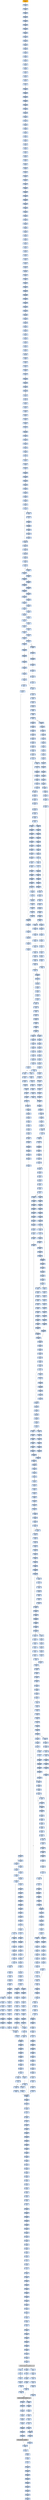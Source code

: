 strict digraph G {
	graph [bgcolor=transparent,
		name=G
	];
	node [color=lightsteelblue,
		fillcolor=lightsteelblue,
		shape=rectangle,
		style=filled
	];
	"0x004205ad"	[label="0x004205ad
movzbl"];
	"0x004205b0"	[label="0x004205b0
shll"];
	"0x004205ad" -> "0x004205b0"	[color="#000000"];
	"0x004206e9"	[label="0x004206e9
sarl"];
	"0x004206ee"	[label="0x004206ee
movl"];
	"0x004206e9" -> "0x004206ee"	[color="#000000"];
	"0x00411cd4"	[label="0x00411cd4
movb"];
	"0x00411cd6"	[label="0x00411cd6
movb"];
	"0x00411cd4" -> "0x00411cd6"	[color="#000000"];
	"0x004201d9"	[label="0x004201d9
addl"];
	"0x004201dc"	[label="0x004201dc
pushl"];
	"0x004201d9" -> "0x004201dc"	[color="#000000"];
	"0x004209f3"	[label="0x004209f3
movl"];
	"0x004209f8"	[label="0x004209f8
subl"];
	"0x004209f3" -> "0x004209f8"	[color="#000000"];
	"0x00411cf8"	[label="0x00411cf8
xorb"];
	"0x00411cfa"	[label="0x00411cfa
movb"];
	"0x00411cf8" -> "0x00411cfa"	[color="#000000"];
	"0x004206f6"	[label="0x004206f6
cmpl"];
	"0x004206fb"	[label="0x004206fb
leal"];
	"0x004206f6" -> "0x004206fb"	[color="#000000"];
	"0x00420a58"	[label="0x00420a58
movl"];
	"0x00420a5c"	[label="0x00420a5c
shll"];
	"0x00420a58" -> "0x00420a5c"	[color="#000000"];
	"0x00420762"	[label="0x00420762
shrw"];
	"0x00420766"	[label="0x00420766
movl"];
	"0x00420762" -> "0x00420766"	[color="#000000"];
	"0x004208d9"	[label="0x004208d9
sarl"];
	"0x004208dc"	[label="0x004208dc
movl"];
	"0x004208d9" -> "0x004208dc"	[color="#000000"];
	"0x0042089f"	[label="0x0042089f
ja"];
	"0x004208a1"	[label="0x004208a1
cmpl"];
	"0x0042089f" -> "0x004208a1"	[color="#000000",
		label=F];
	"0x004208b7"	[label="0x004208b7
movw"];
	"0x0042089f" -> "0x004208b7"	[color="#000000",
		label=T];
	"0x004209a3"	[label="0x004209a3
movl"];
	"0x004209a7"	[label="0x004209a7
movl"];
	"0x004209a3" -> "0x004209a7"	[color="#000000"];
	"0x004201bc"	[label="0x004201bc
shll"];
	"0x004201be"	[label="0x004201be
popl"];
	"0x004201bc" -> "0x004201be"	[color="#000000"];
	"0x00420363"	[label="0x00420363
leal"];
	"0x00420366"	[label="0x00420366
ja"];
	"0x00420363" -> "0x00420366"	[color="#000000"];
	"0x00420322"	[label="0x00420322
movzbl"];
	"0x00420325"	[label="0x00420325
shll"];
	"0x00420322" -> "0x00420325"	[color="#000000"];
	"0x004201b5"	[label="0x004201b5
addb"];
	"0x004201b7"	[label="0x004201b7
movl"];
	"0x004201b5" -> "0x004201b7"	[color="#000000"];
	"0x00420982"	[label="0x00420982
movl"];
	"0x0042098a"	[label="0x0042098a
subw"];
	"0x00420982" -> "0x0042098a"	[color="#000000"];
	"0x00420346"	[label="0x00420346
andl"];
	"0x0042034a"	[label="0x0042034a
movl"];
	"0x00420346" -> "0x0042034a"	[color="#000000"];
	"0x0042047c"	[label="0x0042047c
movw"];
	"0x00420483"	[label="0x00420483
je"];
	"0x0042047c" -> "0x00420483"	[color="#000000"];
	"0x004201ca"	[label="0x004201ca
subl"];
	"0x004201cc"	[label="0x004201cc
pushl"];
	"0x004201ca" -> "0x004201cc"	[color="#000000"];
	"0x00420580"	[label="0x00420580
subl"];
	"0x00420582"	[label="0x00420582
movl"];
	"0x00420580" -> "0x00420582"	[color="#000000"];
	"0x0042026f"	[label="0x0042026f
movl"];
	"0x00420274"	[label="0x00420274
movzbl"];
	"0x0042026f" -> "0x00420274"	[color="#000000"];
	"0x004201eb"	[label="0x004201eb
popl"];
	"0x004201ec"	[label="0x004201ec
subl"];
	"0x004201eb" -> "0x004201ec"	[color="#000000"];
	"0x00420a20"	[label="0x00420a20
decl"];
	"0x00420a21"	[label="0x00420a21
movl"];
	"0x00420a20" -> "0x00420a21"	[color="#000000"];
	"0x00420812"	[label="0x00420812
movw"];
	"0x00420819"	[label="0x00420819
movzwl"];
	"0x00420812" -> "0x00420819"	[color="#000000"];
	"0x00420ace"	[label="0x00420ace
subl"];
	"0x00420ad2"	[label="0x00420ad2
subl"];
	"0x00420ace" -> "0x00420ad2"	[color="#000000"];
	"0x004203c0"	[label="0x004203c0
andl"];
	"0x004203c4"	[label="0x004203c4
movl"];
	"0x004203c0" -> "0x004203c4"	[color="#000000"];
	"0x00420cc9"	[label="0x00420cc9
popl"];
	"0x00420cca"	[label="0x00420cca
popl"];
	"0x00420cc9" -> "0x00420cca"	[color="#000000"];
	"0x0042080f"	[label="0x0042080f
shrl"];
	"0x0042080f" -> "0x00420812"	[color="#000000"];
	"0x00420571"	[label="0x00420571
jmp"];
	"0x00420c77"	[label="0x00420c77
movl"];
	"0x00420571" -> "0x00420c77"	[color="#000000"];
	"0x004203ab"	[label="0x004203ab
movl"];
	"0x004203b0"	[label="0x004203b0
leal"];
	"0x004203ab" -> "0x004203b0"	[color="#000000"];
	"0x00420199"	[label="0x00420199
movb"];
	"0x0042019d"	[label="0x0042019d
movb"];
	"0x00420199" -> "0x0042019d"	[color="#000000"];
	"0x00420bca"	[label="0x00420bca
shrl"];
	"0x00420bcd"	[label="0x00420bcd
movzwl"];
	"0x00420bca" -> "0x00420bcd"	[color="#000000"];
	"0x00420c5a"	[label="0x00420c5a
movb"];
	"0x00420c5e"	[label="0x00420c5e
movb"];
	"0x00420c5a" -> "0x00420c5e"	[color="#000000"];
	"0x00420760"	[label="0x00420760
subl"];
	"0x00420760" -> "0x00420762"	[color="#000000"];
	"0x0042086d"	[label="0x0042086d
movl"];
	"0x00420871"	[label="0x00420871
movl"];
	"0x0042086d" -> "0x00420871"	[color="#000000"];
	"0x00420b19"	[label="0x00420b19
shll"];
	"0x00420b1b"	[label="0x00420b1b
addl"];
	"0x00420b19" -> "0x00420b1b"	[color="#000000"];
	"0x00420a6e"	[label="0x00420a6e
movl"];
	"0x00420a72"	[label="0x00420a72
movl"];
	"0x00420a6e" -> "0x00420a72"	[color="#000000"];
	"0x004201b4"	[label="0x004201b4
pushl"];
	"0x004201b4" -> "0x004201b5"	[color="#000000"];
	"0x00420ba8"	[label="0x00420ba8
ja"];
	"0x00420bc2"	[label="0x00420bc2
movl"];
	"0x00420ba8" -> "0x00420bc2"	[color="#000000",
		label=T];
	"0x00420baa"	[label="0x00420baa
cmpl"];
	"0x00420ba8" -> "0x00420baa"	[color="#000000",
		label=F];
	"0x00420a8a"	[label="0x00420a8a
cmpl"];
	"0x00420a8e"	[label="0x00420a8e
je"];
	"0x00420a8a" -> "0x00420a8e"	[color="#000000"];
	"0x00420cbd"	[label="0x00420cbd
movl"];
	"0x00420cc4"	[label="0x00420cc4
movl"];
	"0x00420cbd" -> "0x00420cc4"	[color="#000000"];
	"0x004203d3"	[label="0x004203d3
sarl"];
	"0x004203d5"	[label="0x004203d5
addl"];
	"0x004203d3" -> "0x004203d5"	[color="#000000"];
	"0x0042091d"	[label="0x0042091d
shll"];
	"0x00420920"	[label="0x00420920
shll"];
	"0x0042091d" -> "0x00420920"	[color="#000000"];
	"0x00420492"	[label="0x00420492
shrw"];
	"0x00420496"	[label="0x00420496
subw"];
	"0x00420492" -> "0x00420496"	[color="#000000"];
	"0x004209db"	[label="0x004209db
movl"];
	"0x004209df"	[label="0x004209df
movw"];
	"0x004209db" -> "0x004209df"	[color="#000000"];
	"0x00420c88"	[label="0x00420c88
cmpl"];
	"0x00420c90"	[label="0x00420c90
ja"];
	"0x00420c88" -> "0x00420c90"	[color="#000000"];
	"0x004202dc"	[label="0x004202dc
shll"];
	"0x004202de"	[label="0x004202de
leal"];
	"0x004202dc" -> "0x004202de"	[color="#000000"];
	"0x004201ea"	[label="0x004201ea
popl"];
	"0x004201ea" -> "0x004201eb"	[color="#000000"];
	"0x00420a41"	[label="0x00420a41
jg"];
	"0x00420a47"	[label="0x00420a47
addl"];
	"0x00420a41" -> "0x00420a47"	[color="#000000",
		label=F];
	"0x00420c2e"	[label="0x00420c2e
movl"];
	"0x00420a41" -> "0x00420c2e"	[color="#000000",
		label=T];
	"0x004207ae"	[label="0x004207ae
movl"];
	"0x004207b0"	[label="0x004207b0
movl"];
	"0x004207ae" -> "0x004207b0"	[color="#000000"];
	"0x004204fb"	[label="0x004204fb
jae"];
	"0x00420516"	[label="0x00420516
subl"];
	"0x004204fb" -> "0x00420516"	[color="#000000",
		label=T];
	"0x004204fd"	[label="0x004204fd
movl"];
	"0x004204fb" -> "0x004204fd"	[color="#000000",
		label=F];
	"0x004208ae"	[label="0x004208ae
shll"];
	"0x004208b1"	[label="0x004208b1
shll"];
	"0x004208ae" -> "0x004208b1"	[color="#000000"];
	"0x00420949"	[label="0x00420949
sarl"];
	"0x0042094c"	[label="0x0042094c
movl"];
	"0x00420949" -> "0x0042094c"	[color="#000000"];
	"0x00420823"	[label="0x00420823
movl"];
	"0x00420825"	[label="0x00420825
movl"];
	"0x00420823" -> "0x00420825"	[color="#000000"];
	"0x00420b98"	[label="0x00420b98
addl"];
	"0x00420b9a"	[label="0x00420b9a
movl"];
	"0x00420b98" -> "0x00420b9a"	[color="#000000"];
	"0x004208b4"	[label="0x004208b4
incl"];
	"0x004208b1" -> "0x004208b4"	[color="#000000"];
	"0x00420730"	[label="0x00420730
movb"];
	"0x00420733"	[label="0x00420733
movb"];
	"0x00420730" -> "0x00420733"	[color="#000000"];
	"0x004201dd"	[label="0x004201dd
pushl"];
	"0x004201dc" -> "0x004201dd"	[color="#000000"];
	"0x00420a1c"	[label="0x00420a1c
movl"];
	"0x00420a1c" -> "0x00420a20"	[color="#000000"];
	"0x00420836"	[label="0x00420836
movw"];
	"0x0042083d"	[label="0x0042083d
movl"];
	"0x00420836" -> "0x0042083d"	[color="#000000"];
	"0x00420487"	[label="0x00420487
subl"];
	"0x0042048b"	[label="0x0042048b
subl"];
	"0x00420487" -> "0x0042048b"	[color="#000000"];
	"0x00420af7"	[label="0x00420af7
jle"];
	"0x00420c24"	[label="0x00420c24
movl"];
	"0x00420af7" -> "0x00420c24"	[color="#000000",
		label=T];
	"0x00420afd"	[label="0x00420afd
movl"];
	"0x00420af7" -> "0x00420afd"	[color="#000000",
		label=F];
	"0x00420b2f"	[label="0x00420b2f
jmp"];
	"0x00420b87"	[label="0x00420b87
movl"];
	"0x00420b2f" -> "0x00420b87"	[color="#000000"];
	"0x004206f2"	[label="0x004206f2
movl"];
	"0x004206f2" -> "0x004206f6"	[color="#000000"];
	"0x00411d00"	[label="0x00411d00
jne"];
	"0x00411d02"	[label="0x00411d02
jmp"];
	"0x00411d00" -> "0x00411d02"	[color="#000000",
		label=F];
	"0x00420976"	[label="0x00420976
subl"];
	"0x00420978"	[label="0x00420978
movl"];
	"0x00420976" -> "0x00420978"	[color="#000000"];
	"0x00420a94"	[label="0x00420a94
shll"];
	"0x00420a8e" -> "0x00420a94"	[color="#000000",
		label=F];
	"0x004203f7"	[label="0x004203f7
subl"];
	"0x004203fb"	[label="0x004203fb
movl"];
	"0x004203f7" -> "0x004203fb"	[color="#000000"];
	"0x0042036c"	[label="0x0042036c
je"];
	"0x00420372"	[label="0x00420372
shll"];
	"0x0042036c" -> "0x00420372"	[color="#000000",
		label=F];
	"0x00420625"	[label="0x00420625
movl"];
	"0x00420627"	[label="0x00420627
subl"];
	"0x00420625" -> "0x00420627"	[color="#000000"];
	"0x0042095f"	[label="0x0042095f
leal"];
	"0x00420966"	[label="0x00420966
movl"];
	"0x0042095f" -> "0x00420966"	[color="#000000"];
	"0x00420a32"	[label="0x00420a32
subl"];
	"0x00420a34"	[label="0x00420a34
addl"];
	"0x00420a32" -> "0x00420a34"	[color="#000000"];
	"0x00420737"	[label="0x00420737
movb"];
	"0x0042073b"	[label="0x0042073b
incl"];
	"0x00420737" -> "0x0042073b"	[color="#000000"];
	"0x00420740"	[label="0x00420740
jmp"];
	"0x00420740" -> "0x00420c77"	[color="#000000"];
	"0x00420bb4"	[label="0x00420bb4
shll"];
	"0x00420bb9"	[label="0x00420bb9
movzbl"];
	"0x00420bb4" -> "0x00420bb9"	[color="#000000"];
	"0x0042029f"	[label="0x0042029f
movl"];
	"0x004202a7"	[label="0x004202a7
movl"];
	"0x0042029f" -> "0x004202a7"	[color="#000000"];
	"0x0042050d"	[label="0x0042050d
leal"];
	"0x00420510"	[label="0x00420510
movw"];
	"0x0042050d" -> "0x00420510"	[color="#000000"];
	"0x0042080d"	[label="0x0042080d
movl"];
	"0x0042080d" -> "0x0042080f"	[color="#000000"];
	"0x0042045a"	[label="0x0042045a
movzwl"];
	"0x0042045d"	[label="0x0042045d
imull"];
	"0x0042045a" -> "0x0042045d"	[color="#000000"];
	"0x004209fd"	[label="0x004209fd
leal"];
	"0x00420a00"	[label="0x00420a00
movl"];
	"0x004209fd" -> "0x00420a00"	[color="#000000"];
	"0x004204f9"	[label="0x004204f9
cmpl"];
	"0x004204f9" -> "0x004204fb"	[color="#000000"];
	"0x004203b3"	[label="0x004203b3
movzbl"];
	"0x004203b8"	[label="0x004203b8
movw"];
	"0x004203b3" -> "0x004203b8"	[color="#000000"];
	"0x00420301"	[label="0x00420301
movl"];
	"0x00420309"	[label="0x00420309
movl"];
	"0x00420301" -> "0x00420309"	[color="#000000"];
	"0x00420359"	[label="0x00420359
addl"];
	"0x0042035b"	[label="0x0042035b
cmpl"];
	"0x00420359" -> "0x0042035b"	[color="#000000"];
	"0x004202b6"	[label="0x004202b6
movl"];
	"0x004202be"	[label="0x004202be
movl"];
	"0x004202b6" -> "0x004202be"	[color="#000000"];
	"0x00420501"	[label="0x00420501
movl"];
	"0x00420506"	[label="0x00420506
subl"];
	"0x00420501" -> "0x00420506"	[color="#000000"];
	"0x004208ba"	[label="0x004208ba
movl"];
	"0x004208bc"	[label="0x004208bc
shrl"];
	"0x004208ba" -> "0x004208bc"	[color="#000000"];
	"0x00411c9d"	[label="0x00411c9d
je"];
	"0x00411c9f"	[label="0x00411c9f
pushl"];
	"0x00411c9d" -> "0x00411c9f"	[color="#000000",
		label=F];
	"0x0042053b"	[label="0x0042053b
movb"];
	"0x0042053f"	[label="0x0042053f
movb"];
	"0x0042053b" -> "0x0042053f"	[color="#000000"];
	"0x0042077c"	[label="0x0042077c
ja"];
	"0x0042077e"	[label="0x0042077e
cmpl"];
	"0x0042077c" -> "0x0042077e"	[color="#000000",
		label=F];
	"0x00420794"	[label="0x00420794
movl"];
	"0x0042077c" -> "0x00420794"	[color="#000000",
		label=T];
	"0x00420aa2"	[label="0x00420aa2
movl"];
	"0x00420aa6"	[label="0x00420aa6
movw"];
	"0x00420aa2" -> "0x00420aa6"	[color="#000000"];
	"0x00420733" -> "0x00420737"	[color="#000000"];
	"0x00420329"	[label="0x00420329
incl"];
	"0x0042032a"	[label="0x0042032a
orl"];
	"0x00420329" -> "0x0042032a"	[color="#000000"];
	"0x00420c3f"	[label="0x00420c3f
movl"];
	"0x00420c46"	[label="0x00420c46
movl"];
	"0x00420c3f" -> "0x00420c46"	[color="#000000"];
	"0x00411c61"	[label="0x00411c61
movw"];
	"0x00411c65"	[label="0x00411c65
addl"];
	"0x00411c61" -> "0x00411c65"	[color="#000000"];
	"0x0042032f"	[label="0x0042032f
jle"];
	"0x00420331"	[label="0x00420331
movl"];
	"0x0042032f" -> "0x00420331"	[color="#000000",
		label=F];
	"0x004201f7"	[label="0x004201f7
cmpl"];
	"0x004201f9"	[label="0x004201f9
jae"];
	"0x004201f7" -> "0x004201f9"	[color="#000000"];
	"0x00420995"	[label="0x00420995
movw"];
	"0x00420999"	[label="0x00420999
addl"];
	"0x00420995" -> "0x00420999"	[color="#000000"];
	"0x00420666"	[label="0x00420666
movw"];
	"0x0042066d"	[label="0x0042066d
movzwl"];
	"0x00420666" -> "0x0042066d"	[color="#000000"];
	"0x004201c2"	[label="0x004201c2
leal"];
	"0x004201c9"	[label="0x004201c9
pushl"];
	"0x004201c2" -> "0x004201c9"	[color="#000000"];
	"0x00420972"	[label="0x00420972
jmp"];
	"0x00420972" -> "0x004209a3"	[color="#000000"];
	"0x00420792"	[label="0x00420792
orl"];
	"0x00420792" -> "0x00420794"	[color="#000000"];
	"0x00420b03"	[label="0x00420b03
andl"];
	"0x00420b06"	[label="0x00420b06
leal"];
	"0x00420b03" -> "0x00420b06"	[color="#000000"];
	"0x00420b5c"	[label="0x00420b5c
cmpl"];
	"0x00420b60"	[label="0x00420b60
jb"];
	"0x00420b5c" -> "0x00420b60"	[color="#000000"];
	"0x004201a0"	[label="0x004201a0
jne"];
	"0x004201a2"	[label="0x004201a2
subl"];
	"0x004201a0" -> "0x004201a2"	[color="#000000",
		label=F];
	"0x004206de"	[label="0x004206de
imull"];
	"0x004206e1"	[label="0x004206e1
cmpl"];
	"0x004206de" -> "0x004206e1"	[color="#000000"];
	"0x00420c60"	[label="0x00420c60
incl"];
	"0x00420c5e" -> "0x00420c60"	[color="#000000"];
	"0x00420675"	[label="0x00420675
jae"];
	"0x0042067b"	[label="0x0042067b
movl"];
	"0x00420675" -> "0x0042067b"	[color="#000000",
		label=F];
	"0x0042075e"	[label="0x0042075e
movl"];
	"0x00420675" -> "0x0042075e"	[color="#000000",
		label=T];
	"0x00420830"	[label="0x00420830
sarl"];
	"0x00420833"	[label="0x00420833
leal"];
	"0x00420830" -> "0x00420833"	[color="#000000"];
	"0x0040ea73"	[label="0x0040ea73
pushl"];
	"0x0040ea74"	[label="0x0040ea74
call"];
	"0x0040ea73" -> "0x0040ea74"	[color="#000000"];
	"0x004205ee"	[label="0x004205ee
movl"];
	"0x004205f2"	[label="0x004205f2
movl"];
	"0x004205ee" -> "0x004205f2"	[color="#000000"];
	"0x004207d9"	[label="0x004207d9
shrw"];
	"0x004207dd"	[label="0x004207dd
subw"];
	"0x004207d9" -> "0x004207dd"	[color="#000000"];
	"0x0042099f"	[label="0x0042099f
movl"];
	"0x0042099f" -> "0x004209a3"	[color="#000000"];
	"0x00420932"	[label="0x00420932
imull"];
	"0x00420935"	[label="0x00420935
cmpl"];
	"0x00420932" -> "0x00420935"	[color="#000000"];
	"0x00420c1e"	[label="0x00420c1e
jne"];
	"0x00420c1e" -> "0x00420c24"	[color="#000000",
		label=F];
	"0x00420c48"	[label="0x00420c48
subl"];
	"0x00420c4c"	[label="0x00420c4c
addl"];
	"0x00420c48" -> "0x00420c4c"	[color="#000000"];
	"0x00420bec"	[label="0x00420bec
movl"];
	"0x00420bf0"	[label="0x00420bf0
jmp"];
	"0x00420bec" -> "0x00420bf0"	[color="#000000"];
	"0x004209e2"	[label="0x004209e2
shrl"];
	"0x004209e5"	[label="0x004209e5
movzwl"];
	"0x004209e2" -> "0x004209e5"	[color="#000000"];
	"0x00420841"	[label="0x00420841
jmp"];
	"0x0042083d" -> "0x00420841"	[color="#000000"];
	"0x00420b56"	[label="0x00420b56
shrl"];
	"0x00420b5a"	[label="0x00420b5a
addl"];
	"0x00420b56" -> "0x00420b5a"	[color="#000000"];
	"0x004205d5"	[label="0x004205d5
movl"];
	"0x004205da"	[label="0x004205da
subl"];
	"0x004205d5" -> "0x004205da"	[color="#000000"];
	"0x004206b4"	[label="0x004206b4
leal"];
	"0x004206b7"	[label="0x004206b7
ja"];
	"0x004206b4" -> "0x004206b7"	[color="#000000"];
	"0x00420682"	[label="0x00420682
subl"];
	"0x00420684"	[label="0x00420684
movl"];
	"0x00420682" -> "0x00420684"	[color="#000000"];
	"0x004207d3"	[label="0x004207d3
subl"];
	"0x004207d5"	[label="0x004207d5
subl"];
	"0x004207d3" -> "0x004207d5"	[color="#000000"];
	"0x00420318"	[label="0x00420318
cmpl"];
	"0x0042031c"	[label="0x0042031c
je"];
	"0x00420318" -> "0x0042031c"	[color="#000000"];
	"0x004205dc"	[label="0x004205dc
movl"];
	"0x004205e0"	[label="0x004205e0
sarl"];
	"0x004205dc" -> "0x004205e0"	[color="#000000"];
	"0x00420196"	[label="0x00420196
pushl"];
	"0x00420197"	[label="0x00420197
pushl"];
	"0x00420196" -> "0x00420197"	[color="#000000"];
	"0x004201e8"	[label="0x004201e8
movl"];
	"0x004201e8" -> "0x004201ea"	[color="#000000"];
	"0x00420a5f"	[label="0x00420a5f
movl"];
	"0x00420a5c" -> "0x00420a5f"	[color="#000000"];
	"0x00420b8f"	[label="0x00420b8f
movl"];
	"0x00420b94"	[label="0x00420b94
movl"];
	"0x00420b8f" -> "0x00420b94"	[color="#000000"];
	"0x00411d29"	[label="0x00411d29
jmp"];
	GETPROCADDRESS_KERNEL32_DLL	[color=lightgrey,
		fillcolor=lightgrey,
		label="GETPROCADDRESS_KERNEL32_DLL
GETPROCADDRESS-KERNEL32-DLL"];
	"0x00411d29" -> GETPROCADDRESS_KERNEL32_DLL	[color="#000000"];
	"0x00420bd3"	[label="0x00420bd3
cmpl"];
	"0x00420bd5"	[label="0x00420bd5
jae"];
	"0x00420bd3" -> "0x00420bd5"	[color="#000000"];
	"0x004201b7" -> "0x004201bc"	[color="#000000"];
	"0x0042039d"	[label="0x0042039d
movl"];
	"0x004203a2"	[label="0x004203a2
subl"];
	"0x0042039d" -> "0x004203a2"	[color="#000000"];
	"0x004208d4"	[label="0x004208d4
shll"];
	"0x004208d4" -> "0x004208d9"	[color="#000000"];
	"0x00420388"	[label="0x00420388
shrl"];
	"0x0042038b"	[label="0x0042038b
movzwl"];
	"0x00420388" -> "0x0042038b"	[color="#000000"];
	"0x004208ea"	[label="0x004208ea
movl"];
	"0x004208ee"	[label="0x004208ee
leal"];
	"0x004208ea" -> "0x004208ee"	[color="#000000"];
	"0x0042042b"	[label="0x0042042b
movl"];
	"0x0042042f"	[label="0x0042042f
leal"];
	"0x0042042b" -> "0x0042042f"	[color="#000000"];
	"0x004201de"	[label="0x004201de
addl"];
	"0x004201e1"	[label="0x004201e1
pushl"];
	"0x004201de" -> "0x004201e1"	[color="#000000"];
	"0x0042024a"	[label="0x0042024a
subl"];
	"0x0042024d"	[label="0x0042024d
movl"];
	"0x0042024a" -> "0x0042024d"	[color="#000000"];
	"0x0042065d"	[label="0x0042065d
movl"];
	"0x00420661"	[label="0x00420661
movl"];
	"0x0042065d" -> "0x00420661"	[color="#000000"];
	"0x00420174"	[label="0x00420174
call"];
	"0x00420179"	[label="0x00420179
popl"];
	"0x00420174" -> "0x00420179"	[color="#000000"];
	"0x00420663"	[label="0x00420663
shrl"];
	"0x00420661" -> "0x00420663"	[color="#000000"];
	"0x00420a53"	[label="0x00420a53
movl"];
	"0x00420a53" -> "0x00420a58"	[color="#000000"];
	"0x00420629"	[label="0x00420629
subl"];
	"0x00420627" -> "0x00420629"	[color="#000000"];
	"0x00420884"	[label="0x00420884
movl"];
	"0x00420888"	[label="0x00420888
setg"];
	"0x00420884" -> "0x00420888"	[color="#000000"];
	"0x004202f6"	[label="0x004202f6
loop"];
	"0x004202f8"	[label="0x004202f8
movl"];
	"0x004202f6" -> "0x004202f8"	[color="#000000",
		label=F];
	"0x00411ca3"	[label="0x00411ca3
pushl"];
	"0x00411ca5"	[label="0x00411ca5
pushl"];
	"0x00411ca3" -> "0x00411ca5"	[color="#000000"];
	"0x00420a0b"	[label="0x00420a0b
subl"];
	"0x00420a0d"	[label="0x00420a0d
movl"];
	"0x00420a0b" -> "0x00420a0d"	[color="#000000"];
	"0x004201a5"	[label="0x004201a5
movl"];
	"0x004201a7"	[label="0x004201a7
andb"];
	"0x004201a5" -> "0x004201a7"	[color="#000000"];
	"0x004207e0"	[label="0x004207e0
movl"];
	"0x004207e4"	[label="0x004207e4
cmpl"];
	"0x004207e0" -> "0x004207e4"	[color="#000000"];
	"0x00420542"	[label="0x00420542
incl"];
	"0x00420543"	[label="0x00420543
cmpl"];
	"0x00420542" -> "0x00420543"	[color="#000000"];
	"0x00411c46"	[label="0x00411c46
addl"];
	"0x00411c49"	[label="0x00411c49
popl"];
	"0x00411c46" -> "0x00411c49"	[color="#000000"];
	"0x004205e7"	[label="0x004205e7
leal"];
	"0x004205ea"	[label="0x004205ea
movl"];
	"0x004205e7" -> "0x004205ea"	[color="#000000"];
	"0x00411c41"	[label="0x00411c41
addl"];
	"0x00411c43"	[label="0x00411c43
addl"];
	"0x00411c41" -> "0x00411c43"	[color="#000000"];
	"0x004201ac"	[label="0x004201ac
shll"];
	"0x004201af"	[label="0x004201af
movb"];
	"0x004201ac" -> "0x004201af"	[color="#000000"];
	"0x004201d7"	[label="0x004201d7
pushl"];
	"0x004201d8"	[label="0x004201d8
pushl"];
	"0x004201d7" -> "0x004201d8"	[color="#000000"];
	"0x0042097a"	[label="0x0042097a
movl"];
	"0x00420978" -> "0x0042097a"	[color="#000000"];
	"0x004201d0"	[label="0x004201d0
pushl"];
	"0x004201d1"	[label="0x004201d1
movw"];
	"0x004201d0" -> "0x004201d1"	[color="#000000"];
	"0x00420cce"	[label="0x00420cce
jmp"];
	"0x00411bf7"	[label="0x00411bf7
movl"];
	"0x00420cce" -> "0x00411bf7"	[color="#000000"];
	"0x00420712"	[label="0x00420712
movl"];
	"0x00420719"	[label="0x00420719
movl"];
	"0x00420712" -> "0x00420719"	[color="#000000"];
	"0x004201cd"	[label="0x004201cd
pushl"];
	"0x004201cc" -> "0x004201cd"	[color="#000000"];
	"0x00411cc2"	[label="0x00411cc2
cmpl"];
	"0x00411cc5"	[label="0x00411cc5
je"];
	"0x00411cc2" -> "0x00411cc5"	[color="#000000"];
	"0x004203a4"	[label="0x004203a4
movb"];
	"0x004203a8"	[label="0x004203a8
sarl"];
	"0x004203a4" -> "0x004203a8"	[color="#000000"];
	"0x00420b76"	[label="0x00420b76
addl"];
	"0x00420b7b"	[label="0x00420b7b
movl"];
	"0x00420b76" -> "0x00420b7b"	[color="#000000"];
	"0x00420a02"	[label="0x00420a02
movw"];
	"0x00420a00" -> "0x00420a02"	[color="#000000"];
	"0x004208f2"	[label="0x004208f2
movl"];
	"0x004208f6"	[label="0x004208f6
jmp"];
	"0x004208f2" -> "0x004208f6"	[color="#000000"];
	"0x00420ac1"	[label="0x00420ac1
sarl"];
	"0x00420ac4"	[label="0x00420ac4
leal"];
	"0x00420ac1" -> "0x00420ac4"	[color="#000000"];
	"0x00420508"	[label="0x00420508
movl"];
	"0x00420506" -> "0x00420508"	[color="#000000"];
	"0x00420a4f"	[label="0x00420a4f
movl"];
	"0x00420a51"	[label="0x00420a51
jle"];
	"0x00420a4f" -> "0x00420a51"	[color="#000000"];
	"0x00420a9f"	[label="0x00420a9f
incl"];
	"0x00420aa0"	[label="0x00420aa0
orl"];
	"0x00420a9f" -> "0x00420aa0"	[color="#000000"];
	"0x0042076d"	[label="0x0042076d
subl"];
	"0x0042076f"	[label="0x0042076f
cmpl"];
	"0x0042076d" -> "0x0042076f"	[color="#000000"];
	"0x00420b50"	[label="0x00420b50
shll"];
	"0x00420b53"	[label="0x00420b53
incl"];
	"0x00420b50" -> "0x00420b53"	[color="#000000"];
	"0x004204d4"	[label="0x004204d4
je"];
	"0x004204da"	[label="0x004204da
shll"];
	"0x004204d4" -> "0x004204da"	[color="#000000",
		label=F];
	"0x004206bd"	[label="0x004206bd
je"];
	"0x004206c3"	[label="0x004206c3
movzbl"];
	"0x004206bd" -> "0x004206c3"	[color="#000000",
		label=F];
	"0x004206d6"	[label="0x004206d6
movl"];
	"0x004206d8"	[label="0x004206d8
shrl"];
	"0x004206d6" -> "0x004206d8"	[color="#000000"];
	"0x00420698"	[label="0x00420698
movw"];
	"0x0042069f"	[label="0x0042069f
movl"];
	"0x00420698" -> "0x0042069f"	[color="#000000"];
	"0x00420bf2"	[label="0x00420bf2
subl"];
	"0x00420bd5" -> "0x00420bf2"	[color="#000000",
		label=T];
	"0x00420bd7"	[label="0x00420bd7
movl"];
	"0x00420bd5" -> "0x00420bd7"	[color="#000000",
		label=F];
	"0x00420b34"	[label="0x00420b34
cmpl"];
	"0x00420b3c"	[label="0x00420b3c
ja"];
	"0x00420b34" -> "0x00420b3c"	[color="#000000"];
	"0x00420368"	[label="0x00420368
cmpl"];
	"0x00420368" -> "0x0042036c"	[color="#000000"];
	"0x0042052c"	[label="0x0042052c
jmp"];
	"0x004204b5"	[label="0x004204b5
cmpl"];
	"0x0042052c" -> "0x004204b5"	[color="#000000"];
	"0x0042046d"	[label="0x0042046d
subl"];
	"0x0042046f"	[label="0x0042046f
movl"];
	"0x0042046d" -> "0x0042046f"	[color="#000000"];
	"0x00420a07"	[label="0x00420a07
subl"];
	"0x00420a07" -> "0x00420a0b"	[color="#000000"];
	"0x004203f3"	[label="0x004203f3
movl"];
	"0x004203f3" -> "0x004203f7"	[color="#000000"];
	"0x00420190"	[label="0x00420190
subl"];
	"0x00420192"	[label="0x00420192
addl"];
	"0x00420190" -> "0x00420192"	[color="#000000"];
	"0x00420a77"	[label="0x00420a77
leal"];
	"0x00420a72" -> "0x00420a77"	[color="#000000"];
	"0x00420843"	[label="0x00420843
movl"];
	"0x00420845"	[label="0x00420845
subl"];
	"0x00420843" -> "0x00420845"	[color="#000000"];
	"0x0042079d"	[label="0x0042079d
movw"];
	"0x004207a4"	[label="0x004207a4
movzwl"];
	"0x0042079d" -> "0x004207a4"	[color="#000000"];
	"0x00420a88"	[label="0x00420a88
ja"];
	"0x00420a88" -> "0x00420a8a"	[color="#000000",
		label=F];
	"0x00420a88" -> "0x00420aa2"	[color="#000000",
		label=T];
	"0x004204e6"	[label="0x004204e6
orl"];
	"0x004204e8"	[label="0x004204e8
movl"];
	"0x004204e6" -> "0x004204e8"	[color="#000000"];
	"0x0042044c"	[label="0x0042044c
movl"];
	"0x00420450"	[label="0x00420450
movw"];
	"0x0042044c" -> "0x00420450"	[color="#000000"];
	"0x00411ca1"	[label="0x00411ca1
pushl"];
	"0x00411ca1" -> "0x00411ca3"	[color="#000000"];
	"0x00420cae"	[label="0x00420cae
xorl"];
	"0x00420cb0"	[label="0x00420cb0
movl"];
	"0x00420cae" -> "0x00420cb0"	[color="#000000"];
	"0x00420278"	[label="0x00420278
movl"];
	"0x0042027a"	[label="0x0042027a
shll"];
	"0x00420278" -> "0x0042027a"	[color="#000000"];
	"0x00420380"	[label="0x00420380
movl"];
	"0x00420384"	[label="0x00420384
movw"];
	"0x00420380" -> "0x00420384"	[color="#000000"];
	"0x00420b9e"	[label="0x00420b9e
addl"];
	"0x00420ba0"	[label="0x00420ba0
cmpl"];
	"0x00420b9e" -> "0x00420ba0"	[color="#000000"];
	"0x00420185"	[label="0x00420185
movl"];
	"0x00420187"	[label="0x00420187
lodsw"];
	"0x00420185" -> "0x00420187"	[color="#000000"];
	"0x00411ca6"	[label="0x00411ca6
movl"];
	"0x00411ca8"	[label="0x00411ca8
call"];
	"0x00411ca6" -> "0x00411ca8"	[color="#000000"];
	"0x00420c66"	[label="0x00420c66
je"];
	"0x00420c66" -> "0x00420c77"	[color="#000000",
		label=T];
	"0x004209ac"	[label="0x004209ac
movl"];
	"0x004209b0"	[label="0x004209b0
leal"];
	"0x004209ac" -> "0x004209b0"	[color="#000000"];
	"0x00420b9a" -> "0x00420b9e"	[color="#000000"];
	"0x00420b2b"	[label="0x00420b2b
movl"];
	"0x00420b2b" -> "0x00420b2f"	[color="#000000"];
	"0x0042081c"	[label="0x0042081c
imull"];
	"0x00420819" -> "0x0042081c"	[color="#000000"];
	"0x004207ea"	[label="0x004207ea
movw"];
	"0x004207e4" -> "0x004207ea"	[color="#000000"];
	"0x00420ca7"	[label="0x00420ca7
subl"];
	"0x00420c90" -> "0x00420ca7"	[color="#000000",
		label=T];
	"0x0042050a"	[label="0x0042050a
sarl"];
	"0x0042050a" -> "0x0042050d"	[color="#000000"];
	"0x0042098d"	[label="0x0042098d
movl"];
	"0x0042098d" -> "0x00420995"	[color="#000000"];
	"0x0042037e"	[label="0x0042037e
orl"];
	"0x0042037e" -> "0x00420380"	[color="#000000"];
	"0x00420221"	[label="0x00420221
call"];
	"0x004201f9" -> "0x00420221"	[color="#000000",
		label=T];
	"0x004205c2"	[label="0x004205c2
movw"];
	"0x004205c9"	[label="0x004205c9
movzwl"];
	"0x004205c2" -> "0x004205c9"	[color="#000000"];
	"0x004209ef"	[label="0x004209ef
movl"];
	"0x004209ef" -> "0x004209f3"	[color="#000000"];
	"0x00420861"	[label="0x00420861
movl"];
	"0x00420865"	[label="0x00420865
movl"];
	"0x00420861" -> "0x00420865"	[color="#000000"];
	"0x00420680"	[label="0x00420680
movl"];
	"0x0042067b" -> "0x00420680"	[color="#000000"];
	"0x00420aee"	[label="0x00420aee
leal"];
	"0x00420af1"	[label="0x00420af1
cmpl"];
	"0x00420aee" -> "0x00420af1"	[color="#000000"];
	"0x00420b87" -> "0x00420b8f"	[color="#000000"];
	"0x0042044a"	[label="0x0042044a
orl"];
	"0x0042044a" -> "0x0042044c"	[color="#000000"];
	"0x00420728"	[label="0x00420728
movl"];
	"0x0042072c"	[label="0x0042072c
subl"];
	"0x00420728" -> "0x0042072c"	[color="#000000"];
	"0x00420aec"	[label="0x00420aec
jne"];
	"0x00420aec" -> "0x00420aee"	[color="#000000",
		label=F];
	"0x00411c96"	[label="0x00411c96
call"];
	"0x00411c96" -> "0x00411d29"	[color="#000000"];
	"0x004208bf"	[label="0x004208bf
movzwl"];
	"0x004208c2"	[label="0x004208c2
imull"];
	"0x004208bf" -> "0x004208c2"	[color="#000000"];
	"0x00420338"	[label="0x00420338
cmpl"];
	"0x00420331" -> "0x00420338"	[color="#000000"];
	"0x004201d4"	[label="0x004201d4
shll"];
	"0x004201d4" -> "0x004201d7"	[color="#000000"];
	"0x0042088b"	[label="0x0042088b
addl"];
	"0x00420888" -> "0x0042088b"	[color="#000000"];
	"0x004207c1"	[label="0x004207c1
movw"];
	"0x004207c8"	[label="0x004207c8
movl"];
	"0x004207c1" -> "0x004207c8"	[color="#000000"];
	"0x004202ff"	[label="0x004202ff
xorl"];
	"0x004202ff" -> "0x00420301"	[color="#000000"];
	"0x00420173"	[color=lightgrey,
		fillcolor=orange,
		label="0x00420173
pusha"];
	"0x00420173" -> "0x00420174"	[color="#000000"];
	"0x004205b3"	[label="0x004205b3
shll"];
	"0x004205b0" -> "0x004205b3"	[color="#000000"];
	"0x00420443"	[label="0x00420443
movzbl"];
	"0x00420446"	[label="0x00420446
shll"];
	"0x00420443" -> "0x00420446"	[color="#000000"];
	"0x00420b0c"	[label="0x00420b0c
cmpl"];
	"0x00420b0f"	[label="0x00420b0f
movl"];
	"0x00420b0c" -> "0x00420b0f"	[color="#000000"];
	"0x004207d7"	[label="0x004207d7
movl"];
	"0x004207d5" -> "0x004207d7"	[color="#000000"];
	"0x004201ee"	[label="0x004201ee
movl"];
	"0x004201ec" -> "0x004201ee"	[color="#000000"];
	"0x00411d0a"	[label="0x00411d0a
addl"];
	"0x00411d10"	[label="0x00411d10
movb"];
	"0x00411d0a" -> "0x00411d10"	[color="#000000"];
	"0x0042055b"	[label="0x0042055b
cmpl"];
	"0x00420560"	[label="0x00420560
jg"];
	"0x0042055b" -> "0x00420560"	[color="#000000"];
	"0x00411cbe"	[label="0x00411cbe
popl"];
	"0x00411cbf"	[label="0x00411cbf
movl"];
	"0x00411cbe" -> "0x00411cbf"	[color="#000000"];
	"0x004209e8"	[label="0x004209e8
imull"];
	"0x004209e5" -> "0x004209e8"	[color="#000000"];
	"0x0042051a"	[label="0x0042051a
subl"];
	"0x0042051c"	[label="0x0042051c
movl"];
	"0x0042051a" -> "0x0042051c"	[color="#000000"];
	"0x004203e9"	[label="0x004203e9
movl"];
	"0x004203ed"	[label="0x004203ed
jle"];
	"0x004203e9" -> "0x004203ed"	[color="#000000"];
	"0x00411c58"	[label="0x00411c58
jne"];
	"0x00411c5a"	[label="0x00411c5a
movl"];
	"0x00411c58" -> "0x00411c5a"	[color="#000000",
		label=F];
	"0x00420bbc"	[label="0x00420bbc
shll"];
	"0x00420bbf"	[label="0x00420bbf
incl"];
	"0x00420bbc" -> "0x00420bbf"	[color="#000000"];
	"0x00411c4a"	[label="0x00411c4a
addl"];
	"0x00411c4c"	[label="0x00411c4c
orb"];
	"0x00411c4a" -> "0x00411c4c"	[color="#000000"];
	"0x00420ad4"	[label="0x00420ad4
movl"];
	"0x00420ad6"	[label="0x00420ad6
shrw"];
	"0x00420ad4" -> "0x00420ad6"	[color="#000000"];
	"0x0042040a"	[label="0x0042040a
shll"];
	"0x0042040e"	[label="0x0042040e
movl"];
	"0x0042040a" -> "0x0042040e"	[color="#000000"];
	"0x004202b2"	[label="0x004202b2
movl"];
	"0x004202b2" -> "0x004202b6"	[color="#000000"];
	"0x0042068c"	[label="0x0042068c
movl"];
	"0x00420684" -> "0x0042068c"	[color="#000000"];
	"0x00420c65"	[label="0x00420c65
decl"];
	"0x00420c65" -> "0x00420c66"	[color="#000000"];
	"0x0042027f"	[label="0x0042027f
movl"];
	"0x00420283"	[label="0x00420283
movzbl"];
	"0x0042027f" -> "0x00420283"	[color="#000000"];
	"0x004209b7"	[label="0x004209b7
addl"];
	"0x004209b9"	[label="0x004209b9
cmpl"];
	"0x004209b7" -> "0x004209b9"	[color="#000000"];
	"0x00420479"	[label="0x00420479
leal"];
	"0x00420479" -> "0x0042047c"	[color="#000000"];
	"0x004209c3"	[label="0x004209c3
cmpl"];
	"0x004209c7"	[label="0x004209c7
je"];
	"0x004209c3" -> "0x004209c7"	[color="#000000"];
	"0x004205cc"	[label="0x004205cc
imull"];
	"0x004205cf"	[label="0x004205cf
cmpl"];
	"0x004205cc" -> "0x004205cf"	[color="#000000"];
	"0x004208e4"	[label="0x004208e4
leal"];
	"0x004208e7"	[label="0x004208e7
movw"];
	"0x004208e4" -> "0x004208e7"	[color="#000000"];
	"0x004201f1"	[label="0x004201f1
movb"];
	"0x004201f3"	[label="0x004201f3
subl"];
	"0x004201f1" -> "0x004201f3"	[color="#000000"];
	"0x004204f0"	[label="0x004204f0
shrl"];
	"0x004204f3"	[label="0x004204f3
movzwl"];
	"0x004204f0" -> "0x004204f3"	[color="#000000"];
	"0x004207b7"	[label="0x004207b7
movl"];
	"0x004207bb"	[label="0x004207bb
sarl"];
	"0x004207b7" -> "0x004207bb"	[color="#000000"];
	"0x00420a4c"	[label="0x00420a4c
cmpl"];
	"0x00420a47" -> "0x00420a4c"	[color="#000000"];
	"0x004203bc"	[label="0x004203bc
movl"];
	"0x004203bc" -> "0x004203c0"	[color="#000000"];
	"0x00420c01"	[label="0x00420c01
movl"];
	"0x00420c05"	[label="0x00420c05
movw"];
	"0x00420c01" -> "0x00420c05"	[color="#000000"];
	"0x00420a30"	[label="0x00420a30
shll"];
	"0x00420a30" -> "0x00420a32"	[color="#000000"];
	"0x004205a3"	[label="0x004205a3
cmpl"];
	"0x004205a7"	[label="0x004205a7
je"];
	"0x004205a3" -> "0x004205a7"	[color="#000000"];
	"0x00420957"	[label="0x00420957
movl"];
	"0x0042095b"	[label="0x0042095b
movw"];
	"0x00420957" -> "0x0042095b"	[color="#000000"];
	"0x00420b83"	[label="0x00420b83
movl"];
	"0x00420b83" -> "0x00420b87"	[color="#000000"];
	"0x00411cc1"	[label="0x00411cc1
lodsl"];
	"0x00411cbf" -> "0x00411cc1"	[color="#000000"];
	"0x0042082c"	[label="0x0042082c
movl"];
	"0x0042082c" -> "0x00420830"	[color="#000000"];
	"0x00420521"	[label="0x00420521
shrw"];
	"0x00420525"	[label="0x00420525
subw"];
	"0x00420521" -> "0x00420525"	[color="#000000"];
	"0x00420468"	[label="0x00420468
movl"];
	"0x00420468" -> "0x0042046d"	[color="#000000"];
	"0x0042082a"	[label="0x0042082a
subl"];
	"0x0042082a" -> "0x0042082c"	[color="#000000"];
	"0x00420ae8"	[label="0x00420ae8
movl"];
	"0x00420ae8" -> "0x00420aec"	[color="#000000"];
	"0x00420bf8"	[label="0x00420bf8
movl"];
	"0x00420bfa"	[label="0x00420bfa
shrw"];
	"0x00420bf8" -> "0x00420bfa"	[color="#000000"];
	"0x004203d7"	[label="0x004203d7
imull"];
	"0x004203d5" -> "0x004203d7"	[color="#000000"];
	"0x00420402"	[label="0x00420402
movzbl"];
	"0x004203fb" -> "0x00420402"	[color="#000000"];
	"0x00420391"	[label="0x00420391
cmpl"];
	"0x00420393"	[label="0x00420393
jae"];
	"0x00420391" -> "0x00420393"	[color="#000000"];
	"0x004201ee" -> "0x004201f1"	[color="#000000"];
	"0x00420bb9" -> "0x00420bbc"	[color="#000000"];
	"0x00420645"	[label="0x00420645
ja"];
	"0x00420645" -> "0x0042065d"	[color="#000000",
		label=T];
	"0x00420647"	[label="0x00420647
cmpl"];
	"0x00420645" -> "0x00420647"	[color="#000000",
		label=F];
	"0x004201bf"	[label="0x004201bf
popl"];
	"0x004201c0"	[label="0x004201c0
movl"];
	"0x004201bf" -> "0x004201c0"	[color="#000000"];
	"0x00411cc1" -> "0x00411cc2"	[color="#000000"];
	"0x00420c09"	[label="0x00420c09
movl"];
	"0x00420c05" -> "0x00420c09"	[color="#000000"];
	"0x00420937"	[label="0x00420937
jae"];
	"0x00420939"	[label="0x00420939
movl"];
	"0x00420937" -> "0x00420939"	[color="#000000",
		label=F];
	"0x00420974"	[label="0x00420974
subl"];
	"0x00420937" -> "0x00420974"	[color="#000000",
		label=T];
	"0x00411cdb"	[label="0x00411cdb
lodsb"];
	"0x00411cdc"	[label="0x00411cdc
orb"];
	"0x00411cdb" -> "0x00411cdc"	[color="#000000"];
	"0x00420471"	[label="0x00420471
sarl"];
	"0x00420474"	[label="0x00420474
cmpl"];
	"0x00420471" -> "0x00420474"	[color="#000000"];
	"0x00420567"	[label="0x00420567
jmp"];
	"0x00420567" -> "0x00420c77"	[color="#000000"];
	"0x0042059d"	[label="0x0042059d
movl"];
	"0x004205a1"	[label="0x004205a1
ja"];
	"0x0042059d" -> "0x004205a1"	[color="#000000"];
	"0x0042085d"	[label="0x0042085d
movl"];
	"0x0042085d" -> "0x00420861"	[color="#000000"];
	"0x00420a99"	[label="0x00420a99
movzbl"];
	"0x00420a9c"	[label="0x00420a9c
shll"];
	"0x00420a99" -> "0x00420a9c"	[color="#000000"];
	"0x00420bf6"	[label="0x00420bf6
subl"];
	"0x00420bf6" -> "0x00420bf8"	[color="#000000"];
	"0x004203ed" -> "0x004203f3"	[color="#000000",
		label=F];
	"0x004204bd"	[label="0x004204bd
leal"];
	"0x004203ed" -> "0x004204bd"	[color="#000000",
		label=T];
	"0x00411cde"	[label="0x00411cde
je"];
	"0x00411cdc" -> "0x00411cde"	[color="#000000"];
	"0x00420899"	[label="0x00420899
cmpl"];
	"0x00420899" -> "0x0042089f"	[color="#000000"];
	"0x0042030b"	[label="0x0042030b
addl"];
	"0x00420309" -> "0x0042030b"	[color="#000000"];
	"0x00420651"	[label="0x00420651
movzbl"];
	"0x00420654"	[label="0x00420654
shll"];
	"0x00420651" -> "0x00420654"	[color="#000000"];
	"0x004207cc"	[label="0x004207cc
jmp"];
	"0x004207c8" -> "0x004207cc"	[color="#000000"];
	"0x0040ea6c"	[label="0x0040ea6c
je"];
	"0x0040ea6e"	[label="0x0040ea6e
pushl"];
	"0x0040ea6c" -> "0x0040ea6e"	[color="#000000",
		label=F];
	"0x004204df"	[label="0x004204df
movzbl"];
	"0x004204e2"	[label="0x004204e2
shll"];
	"0x004204df" -> "0x004204e2"	[color="#000000"];
	"0x0042064b"	[label="0x0042064b
je"];
	"0x00420647" -> "0x0042064b"	[color="#000000"];
	"0x0042093d"	[label="0x0042093d
movl"];
	"0x00420942"	[label="0x00420942
subl"];
	"0x0042093d" -> "0x00420942"	[color="#000000"];
	"0x00420c15"	[label="0x00420c15
shll"];
	"0x00420c19"	[label="0x00420c19
decl"];
	"0x00420c15" -> "0x00420c19"	[color="#000000"];
	"0x00411d13"	[label="0x00411d13
movl"];
	"0x00411d18"	[label="0x00411d18
stosl"];
	"0x00411d13" -> "0x00411d18"	[color="#000000"];
	"0x004201b1"	[label="0x004201b1
lodsb"];
	"0x004201b2"	[label="0x004201b2
orl"];
	"0x004201b1" -> "0x004201b2"	[color="#000000"];
	"0x00420532"	[label="0x00420532
movl"];
	"0x00420534"	[label="0x00420534
movl"];
	"0x00420532" -> "0x00420534"	[color="#000000"];
	"0x0042048f"	[label="0x0042048f
leal"];
	"0x0042048f" -> "0x00420492"	[color="#000000"];
	"0x00420ada"	[label="0x00420ada
subw"];
	"0x00420ad6" -> "0x00420ada"	[color="#000000"];
	"0x004204e5"	[label="0x004204e5
incl"];
	"0x004204e2" -> "0x004204e5"	[color="#000000"];
	"0x00420bfe"	[label="0x00420bfe
subw"];
	"0x00420bfa" -> "0x00420bfe"	[color="#000000"];
	"0x00420514"	[label="0x00420514
jmp"];
	"0x00420510" -> "0x00420514"	[color="#000000"];
	"0x004204f6"	[label="0x004204f6
imull"];
	"0x004204f6" -> "0x004204f9"	[color="#000000"];
	"0x00420457"	[label="0x00420457
shrl"];
	"0x00420457" -> "0x0042045a"	[color="#000000"];
	"0x00420bdb"	[label="0x00420bdb
movl"];
	"0x00420be0"	[label="0x00420be0
subl"];
	"0x00420bdb" -> "0x00420be0"	[color="#000000"];
	"0x00420462"	[label="0x00420462
jae"];
	"0x00420462" -> "0x00420487"	[color="#000000",
		label=T];
	"0x00420464"	[label="0x00420464
movl"];
	"0x00420462" -> "0x00420464"	[color="#000000",
		label=F];
	"0x0042087f"	[label="0x0042087f
cmpl"];
	"0x0042087f" -> "0x00420884"	[color="#000000"];
	"0x00420aaf"	[label="0x00420aaf
imull"];
	"0x00420ab2"	[label="0x00420ab2
cmpl"];
	"0x00420aaf" -> "0x00420ab2"	[color="#000000"];
	"0x004205d3"	[label="0x004205d3
movl"];
	"0x004205d3" -> "0x004205d5"	[color="#000000"];
	"0x00420895"	[label="0x00420895
movl"];
	"0x00420895" -> "0x00420899"	[color="#000000"];
	"0x00420747"	[label="0x00420747
subl"];
	"0x00420749"	[label="0x00420749
movl"];
	"0x00420747" -> "0x00420749"	[color="#000000"];
	"0x00420b70"	[label="0x00420b70
shll"];
	"0x00420b73"	[label="0x00420b73
movl"];
	"0x00420b70" -> "0x00420b73"	[color="#000000"];
	"0x00420ccb"	[label="0x00420ccb
popl"];
	"0x00420ccc"	[label="0x00420ccc
popl"];
	"0x00420ccb" -> "0x00420ccc"	[color="#000000"];
	"0x00411c5f"	[label="0x00411c5f
subl"];
	"0x00411c5f" -> "0x00411c61"	[color="#000000"];
	"0x00420c82"	[label="0x00420c82
jb"];
	"0x00420c82" -> "0x00420c88"	[color="#000000",
		label=F];
	"0x00420c1a"	[label="0x00420c1a
movl"];
	"0x00420c19" -> "0x00420c1a"	[color="#000000"];
	"0x0042074f"	[label="0x0042074f
subw"];
	"0x00420752"	[label="0x00420752
movw"];
	"0x0042074f" -> "0x00420752"	[color="#000000"];
	"0x00411cd1"	[label="0x00411cd1
lodsb"];
	"0x00411cd2"	[label="0x00411cd2
orb"];
	"0x00411cd1" -> "0x00411cd2"	[color="#000000"];
	"0x004207cc" -> "0x00420871"	[color="#000000"];
	"0x00411c39"	[label="0x00411c39
popl"];
	"0x00411c3a"	[label="0x00411c3a
addl"];
	"0x00411c39" -> "0x00411c3a"	[color="#000000"];
	"0x00420534" -> "0x0042053b"	[color="#000000"];
	"0x0042017a"	[label="0x0042017a
addl"];
	"0x00420179" -> "0x0042017a"	[color="#000000"];
	"0x0042070d"	[label="0x0042070d
cmpl"];
	"0x0042070d" -> "0x00420712"	[color="#000000"];
	"0x00420b6c"	[label="0x00420b6c
movl"];
	"0x00420b6c" -> "0x00420b70"	[color="#000000"];
	"0x004207fd"	[label="0x004207fd
movzbl"];
	"0x00420800"	[label="0x00420800
shll"];
	"0x004207fd" -> "0x00420800"	[color="#000000"];
	"0x00411c9b"	[label="0x00411c9b
orl"];
	"0x00411c9b" -> "0x00411c9d"	[color="#000000"];
	"0x004203dd"	[label="0x004203dd
cmpl"];
	"0x004203e2"	[label="0x004203e2
leal"];
	"0x004203dd" -> "0x004203e2"	[color="#000000"];
	"0x0042065a"	[label="0x0042065a
incl"];
	"0x0042065b"	[label="0x0042065b
orl"];
	"0x0042065a" -> "0x0042065b"	[color="#000000"];
	"0x004205d1"	[label="0x004205d1
jae"];
	"0x004205cf" -> "0x004205d1"	[color="#000000"];
	"0x00420b69"	[label="0x00420b69
decl"];
	"0x00420b6a"	[label="0x00420b6a
jne"];
	"0x00420b69" -> "0x00420b6a"	[color="#000000"];
	"0x00420759"	[label="0x00420759
jmp"];
	"0x0042087d"	[label="0x0042087d
xorl"];
	"0x00420759" -> "0x0042087d"	[color="#000000"];
	"0x00420944"	[label="0x00420944
shll"];
	"0x00420944" -> "0x00420949"	[color="#000000"];
	"0x00411c78"	[label="0x00411c78
call"];
	"0x00411d23"	[label="0x00411d23
jmp"];
	"0x00411c78" -> "0x00411d23"	[color="#000000"];
	"0x00420b48"	[label="0x00420b48
shll"];
	"0x00420b4d"	[label="0x00420b4d
movzbl"];
	"0x00420b48" -> "0x00420b4d"	[color="#000000"];
	"0x0042071d"	[label="0x0042071d
setg"];
	"0x00420720"	[label="0x00420720
leal"];
	"0x0042071d" -> "0x00420720"	[color="#000000"];
	"0x0042095b" -> "0x0042095f"	[color="#000000"];
	"0x004204d0"	[label="0x004204d0
cmpl"];
	"0x004204d0" -> "0x004204d4"	[color="#000000"];
	"0x004202ea"	[label="0x004202ea
movl"];
	"0x004202ee"	[label="0x004202ee
movw"];
	"0x004202ea" -> "0x004202ee"	[color="#000000"];
	"0x00411c6a"	[label="0x00411c6a
call"];
	"0x00411c6a" -> "0x00411c78"	[color="#000000"];
	"0x00420ae0"	[label="0x00420ae0
movw"];
	"0x00420ae3"	[label="0x00420ae3
movl"];
	"0x00420ae0" -> "0x00420ae3"	[color="#000000"];
	"0x00420b13"	[label="0x00420b13
jg"];
	"0x00420b31"	[label="0x00420b31
leal"];
	"0x00420b13" -> "0x00420b31"	[color="#000000",
		label=T];
	"0x00420b15"	[label="0x00420b15
movl"];
	"0x00420b13" -> "0x00420b15"	[color="#000000",
		label=F];
	"0x004201f5"	[label="0x004201f5
subl"];
	"0x004201f5" -> "0x004201f7"	[color="#000000"];
	"0x004204ce"	[label="0x004204ce
ja"];
	"0x004204ce" -> "0x004204d0"	[color="#000000",
		label=F];
	"0x004204ce" -> "0x004204e8"	[color="#000000",
		label=T];
	"0x00411cd9"	[label="0x00411cd9
jne"];
	"0x00411cd6" -> "0x00411cd9"	[color="#000000"];
	"0x00420b62"	[label="0x00420b62
subl"];
	"0x00420b66"	[label="0x00420b66
orl"];
	"0x00420b62" -> "0x00420b66"	[color="#000000"];
	"0x004209d9"	[label="0x004209d9
orl"];
	"0x004209d9" -> "0x004209db"	[color="#000000"];
	"0x0042022d"	[label="0x0042022d
movb"];
	"0x0042022f"	[label="0x0042022f
stosb"];
	"0x0042022d" -> "0x0042022f"	[color="#000000"];
	"0x00420548"	[label="0x00420548
movl"];
	"0x0042054c"	[label="0x0042054c
jg"];
	"0x00420548" -> "0x0042054c"	[color="#000000"];
	"0x004203c8"	[label="0x004203c8
shll"];
	"0x004203ca"	[label="0x004203ca
movl"];
	"0x004203c8" -> "0x004203ca"	[color="#000000"];
	"0x00420782"	[label="0x00420782
je"];
	"0x0042077e" -> "0x00420782"	[color="#000000"];
	"0x004201c0" -> "0x004201c2"	[color="#000000"];
	"0x00420289"	[label="0x00420289
decl"];
	"0x0042028a"	[label="0x0042028a
movl"];
	"0x00420289" -> "0x0042028a"	[color="#000000"];
	"0x00420183"	[label="0x00420183
subl"];
	"0x00420183" -> "0x00420185"	[color="#000000"];
	"0x00420610"	[label="0x00420610
setg"];
	"0x00420613"	[label="0x00420613
addl"];
	"0x00420610" -> "0x00420613"	[color="#000000"];
	"0x004202ad"	[label="0x004202ad
movl"];
	"0x004202a7" -> "0x004202ad"	[color="#000000"];
	"0x00420352"	[label="0x00420352
shll"];
	"0x00420355"	[label="0x00420355
movl"];
	"0x00420352" -> "0x00420355"	[color="#000000"];
	"0x00420601"	[label="0x00420601
movl"];
	"0x00420605"	[label="0x00420605
movl"];
	"0x00420601" -> "0x00420605"	[color="#000000"];
	"0x00411c67"	[label="0x00411c67
addl"];
	"0x00411c65" -> "0x00411c67"	[color="#000000"];
	"0x0042034e"	[label="0x0042034e
movl"];
	"0x0042034e" -> "0x00420352"	[color="#000000"];
	"0x00420514" -> "0x004204b5"	[color="#000000"];
	"0x004204bb"	[label="0x004204bb
jg"];
	"0x0042052e"	[label="0x0042052e
movl"];
	"0x004204bb" -> "0x0042052e"	[color="#000000",
		label=T];
	"0x00420a19"	[label="0x00420a19
leal"];
	"0x00420a19" -> "0x00420a1c"	[color="#000000"];
	"0x00420c7e"	[label="0x00420c7e
cmpl"];
	"0x00420c7e" -> "0x00420c82"	[color="#000000"];
	"0x004201e3"	[label="0x004201e3
call"];
	"0x00420246"	[label="0x00420246
pushl"];
	"0x004201e3" -> "0x00420246"	[color="#000000"];
	"0x00420aff"	[label="0x00420aff
movl"];
	"0x00420b01"	[label="0x00420b01
sarl"];
	"0x00420aff" -> "0x00420b01"	[color="#000000"];
	"0x00420556"	[label="0x00420556
jmp"];
	"0x00420556" -> "0x00420c77"	[color="#000000"];
	"0x004209cd"	[label="0x004209cd
shll"];
	"0x004209d2"	[label="0x004209d2
movzbl"];
	"0x004209cd" -> "0x004209d2"	[color="#000000"];
	"0x00420bc0"	[label="0x00420bc0
orl"];
	"0x00420bc0" -> "0x00420bc2"	[color="#000000"];
	"0x0042058b"	[label="0x0042058b
cmpl"];
	"0x00420591"	[label="0x00420591
movw"];
	"0x0042058b" -> "0x00420591"	[color="#000000"];
	"0x00420849"	[label="0x00420849
movl"];
	"0x0042084b"	[label="0x0042084b
shrw"];
	"0x00420849" -> "0x0042084b"	[color="#000000"];
	"0x00420aa9"	[label="0x00420aa9
shrl"];
	"0x00420aac"	[label="0x00420aac
movzwl"];
	"0x00420aa9" -> "0x00420aac"	[color="#000000"];
	"0x004201c9" -> "0x004201ca"	[color="#000000"];
	"0x00420620"	[label="0x00420620
jmp"];
	"0x00420620" -> "0x00420899"	[color="#000000"];
	"0x00420298"	[label="0x00420298
movl"];
	"0x00420298" -> "0x0042029f"	[color="#000000"];
	"0x0042017f"	[label="0x0042017f
movl"];
	"0x00420181"	[label="0x00420181
addl"];
	"0x0042017f" -> "0x00420181"	[color="#000000"];
	"0x00420c27"	[label="0x00420c27
incl"];
	"0x00420c24" -> "0x00420c27"	[color="#000000"];
	"0x00420464" -> "0x00420468"	[color="#000000"];
	"0x00420588"	[label="0x00420588
subw"];
	"0x00420588" -> "0x0042058b"	[color="#000000"];
	"0x0042056c"	[label="0x0042056c
subl"];
	"0x0042056c" -> "0x00420571"	[color="#000000"];
	"0x004204c6"	[label="0x004204c6
cmpl"];
	"0x004204c6" -> "0x004204ce"	[color="#000000"];
	"0x00420833" -> "0x00420836"	[color="#000000"];
	"0x00420254"	[label="0x00420254
movl"];
	"0x0042025c"	[label="0x0042025c
movb"];
	"0x00420254" -> "0x0042025c"	[color="#000000"];
	"0x00420c77" -> "0x00420c7e"	[color="#000000"];
	"0x00420432"	[label="0x00420432
ja"];
	"0x00420432" -> "0x0042044c"	[color="#000000",
		label=T];
	"0x00420434"	[label="0x00420434
cmpl"];
	"0x00420432" -> "0x00420434"	[color="#000000",
		label=F];
	"0x004205d1" -> "0x00420625"	[color="#000000",
		label=T];
	"0x004205d1" -> "0x004205d3"	[color="#000000",
		label=F];
	"0x004208b5"	[label="0x004208b5
orl"];
	"0x004208b5" -> "0x004208b7"	[color="#000000"];
	"0x004206a3"	[label="0x004206a3
movl"];
	"0x004206a7"	[label="0x004206a7
shll"];
	"0x004206a3" -> "0x004206a7"	[color="#000000"];
	"0x0042090e"	[label="0x0042090e
ja"];
	"0x00420926"	[label="0x00420926
movw"];
	"0x0042090e" -> "0x00420926"	[color="#000000",
		label=T];
	"0x00420910"	[label="0x00420910
cmpl"];
	"0x0042090e" -> "0x00420910"	[color="#000000",
		label=F];
	"0x0042062d"	[label="0x0042062d
shrw"];
	"0x00420631"	[label="0x00420631
movl"];
	"0x0042062d" -> "0x00420631"	[color="#000000"];
	"0x004206c6"	[label="0x004206c6
shll"];
	"0x004206c9"	[label="0x004206c9
shll"];
	"0x004206c6" -> "0x004206c9"	[color="#000000"];
	"0x004207d7" -> "0x004207d9"	[color="#000000"];
	"0x00420508" -> "0x0042050a"	[color="#000000"];
	"0x004207aa"	[label="0x004207aa
cmpl"];
	"0x004207ac"	[label="0x004207ac
jae"];
	"0x004207aa" -> "0x004207ac"	[color="#000000"];
	"0x004208fc"	[label="0x004208fc
movl"];
	"0x004208fe"	[label="0x004208fe
shrw"];
	"0x004208fc" -> "0x004208fe"	[color="#000000"];
	"0x00420399"	[label="0x00420399
movl"];
	"0x00420399" -> "0x0042039d"	[color="#000000"];
	"0x004202f3"	[label="0x004202f3
addl"];
	"0x004202f3" -> "0x004202f6"	[color="#000000"];
	"0x004203cf"	[label="0x004203cf
subl"];
	"0x004203cf" -> "0x004203d3"	[color="#000000"];
	"0x004202c6"	[label="0x004202c6
movl"];
	"0x004202be" -> "0x004202c6"	[color="#000000"];
	"0x0042054c" -> "0x0042055b"	[color="#000000",
		label=T];
	"0x0042054e"	[label="0x0042054e
movl"];
	"0x0042054c" -> "0x0042054e"	[color="#000000",
		label=F];
	"0x00420377"	[label="0x00420377
movzbl"];
	"0x0042037a"	[label="0x0042037a
shll"];
	"0x00420377" -> "0x0042037a"	[color="#000000"];
	"0x00420b1d"	[label="0x00420b1d
movl"];
	"0x00420b1b" -> "0x00420b1d"	[color="#000000"];
	"0x00420939" -> "0x0042093d"	[color="#000000"];
	"0x00420b73" -> "0x00420b76"	[color="#000000"];
	"0x004203e2" -> "0x004203e9"	[color="#000000"];
	"0x00420460"	[label="0x00420460
cmpl"];
	"0x0042045d" -> "0x00420460"	[color="#000000"];
	"0x00420724"	[label="0x00420724
movl"];
	"0x00420720" -> "0x00420724"	[color="#000000"];
	"0x00411c7f"	[label="0x00411c7f
je"];
	"0x00411c81"	[label="0x00411c81
call"];
	"0x00411c7f" -> "0x00411c81"	[color="#000000",
		label=F];
	"0x004206db"	[label="0x004206db
movzwl"];
	"0x004206d8" -> "0x004206db"	[color="#000000"];
	VIRTUALPROTECT_KERNEL32	[color=lightgrey,
		fillcolor=lightgrey,
		label="VIRTUALPROTECT_KERNEL32
VIRTUALPROTECT-KERNEL32"];
	VIRTUALPROTECT_KERNEL32 -> "0x00411cbe"	[color="#000000"];
	"0x00420b66" -> "0x00420b69"	[color="#000000"];
	"0x00420609"	[label="0x00420609
xorl"];
	"0x00420605" -> "0x00420609"	[color="#000000"];
	"0x0042074b"	[label="0x0042074b
shrw"];
	"0x0042074b" -> "0x0042074f"	[color="#000000"];
	"0x0042019d" -> "0x004201a0"	[color="#000000"];
	"0x004201d8" -> "0x004201d9"	[color="#000000"];
	"0x0042027c"	[label="0x0042027c
movl"];
	"0x0042027a" -> "0x0042027c"	[color="#000000"];
	"0x00411cd2" -> "0x00411cd4"	[color="#000000"];
	"0x00420226"	[label="0x00420226
popl"];
	"0x00420221" -> "0x00420226"	[color="#000000"];
	"0x004201ce"	[label="0x004201ce
movl"];
	"0x004201ce" -> "0x004201d0"	[color="#000000"];
	"0x00411bfc"	[label="0x00411bfc
pushl"];
	"0x00411bfd"	[label="0x00411bfd
je"];
	"0x00411bfc" -> "0x00411bfd"	[color="#000000"];
	"0x00420460" -> "0x00420462"	[color="#000000"];
	"0x004209b3"	[label="0x004209b3
movl"];
	"0x004209b3" -> "0x004209b7"	[color="#000000"];
	"0x0042090b"	[label="0x0042090b
movw"];
	"0x0042090b" -> "0x0042090e"	[color="#000000"];
	"0x004205b6"	[label="0x004205b6
incl"];
	"0x004205b7"	[label="0x004205b7
orl"];
	"0x004205b6" -> "0x004205b7"	[color="#000000"];
	"0x00420b24"	[label="0x00420b24
subl"];
	"0x00420b26"	[label="0x00420b26
addl"];
	"0x00420b24" -> "0x00420b26"	[color="#000000"];
	"0x004206ee" -> "0x004206f2"	[color="#000000"];
	"0x00420cc6"	[label="0x00420cc6
addl"];
	"0x00420cc4" -> "0x00420cc6"	[color="#000000"];
	"0x004206e3"	[label="0x004206e3
jae"];
	"0x004206e1" -> "0x004206e3"	[color="#000000"];
	"0x00420914"	[label="0x00420914
je"];
	"0x0042091a"	[label="0x0042091a
movzbl"];
	"0x00420914" -> "0x0042091a"	[color="#000000",
		label=F];
	"0x00420c0d"	[label="0x00420c0d
incl"];
	"0x00420c09" -> "0x00420c0d"	[color="#000000"];
	"0x00411cf7"	[label="0x00411cf7
stosl"];
	"0x00411cf7" -> "0x00411cf8"	[color="#000000"];
	"0x00420bc6"	[label="0x00420bc6
movw"];
	"0x00420bc6" -> "0x00420bca"	[color="#000000"];
	"0x00411c5d"	[label="0x00411c5d
addl"];
	"0x00411c5a" -> "0x00411c5d"	[color="#000000"];
	"0x00420ab4"	[label="0x00420ab4
jae"];
	"0x00420ab2" -> "0x00420ab4"	[color="#000000"];
	"0x00420a67"	[label="0x00420a67
leal"];
	"0x00420a67" -> "0x00420a6e"	[color="#000000"];
	"0x00420bf2" -> "0x00420bf6"	[color="#000000"];
	"0x00420235"	[label="0x00420235
stosl"];
	"0x00420236"	[label="0x00420236
call"];
	"0x00420235" -> "0x00420236"	[color="#000000"];
	"0x004207f1"	[label="0x004207f1
ja"];
	"0x004207f3"	[label="0x004207f3
cmpl"];
	"0x004207f1" -> "0x004207f3"	[color="#000000",
		label=F];
	"0x00420809"	[label="0x00420809
movl"];
	"0x004207f1" -> "0x00420809"	[color="#000000",
		label=T];
	"0x004207b5"	[label="0x004207b5
subl"];
	"0x004207b0" -> "0x004207b5"	[color="#000000"];
	"0x004207be"	[label="0x004207be
leal"];
	"0x004207be" -> "0x004207c1"	[color="#000000"];
	"0x00420516" -> "0x0042051a"	[color="#000000"];
	"0x004209d8"	[label="0x004209d8
incl"];
	"0x004209d8" -> "0x004209d9"	[color="#000000"];
	"0x00411d09"	[label="0x00411d09
popl"];
	"0x00411d09" -> "0x00411d0a"	[color="#000000"];
	"0x00420384" -> "0x00420388"	[color="#000000"];
	"0x00420b3c" -> "0x00420b56"	[color="#000000",
		label=T];
	"0x00420b3e"	[label="0x00420b3e
cmpl"];
	"0x00420b3c" -> "0x00420b3e"	[color="#000000",
		label=F];
	"0x00420c11"	[label="0x00420c11
movl"];
	"0x00420bf0" -> "0x00420c11"	[color="#000000"];
	"0x00420891"	[label="0x00420891
leal"];
	"0x0042088b" -> "0x00420891"	[color="#000000"];
	"0x004207a7"	[label="0x004207a7
imull"];
	"0x004207a4" -> "0x004207a7"	[color="#000000"];
	"0x00420c28"	[label="0x00420c28
movl"];
	"0x00420c27" -> "0x00420c28"	[color="#000000"];
	"0x0042092a"	[label="0x0042092a
movl"];
	"0x00420926" -> "0x0042092a"	[color="#000000"];
	"0x00420366" -> "0x00420368"	[color="#000000",
		label=F];
	"0x00420366" -> "0x00420380"	[color="#000000",
		label=T];
	"0x0042078b"	[label="0x0042078b
shll"];
	"0x0042078e"	[label="0x0042078e
shll"];
	"0x0042078b" -> "0x0042078e"	[color="#000000"];
	"0x00420595"	[label="0x00420595
movl"];
	"0x00420599"	[label="0x00420599
leal"];
	"0x00420595" -> "0x00420599"	[color="#000000"];
	"0x00420b26" -> "0x00420b2b"	[color="#000000"];
	"0x00420c0e"	[label="0x00420c0e
orl"];
	"0x00420c0e" -> "0x00420c11"	[color="#000000"];
	"0x004202e4"	[label="0x004202e4
cmpl"];
	"0x004202de" -> "0x004202e4"	[color="#000000"];
	"0x00420ab6"	[label="0x00420ab6
movl"];
	"0x00420aba"	[label="0x00420aba
movl"];
	"0x00420ab6" -> "0x00420aba"	[color="#000000"];
	"0x00420cb7"	[label="0x00420cb7
movl"];
	"0x00420cbb"	[label="0x00420cbb
movl"];
	"0x00420cb7" -> "0x00420cbb"	[color="#000000"];
	"0x00420287"	[label="0x00420287
shll"];
	"0x00420283" -> "0x00420287"	[color="#000000"];
	"0x00420c61"	[label="0x00420c61
incl"];
	"0x00420c60" -> "0x00420c61"	[color="#000000"];
	"0x00420a9c" -> "0x00420a9f"	[color="#000000"];
	"0x00411cfd"	[label="0x00411cfd
lodsb"];
	"0x00411cfe"	[label="0x00411cfe
orb"];
	"0x00411cfd" -> "0x00411cfe"	[color="#000000"];
	GETPROCADDRESS_KERNEL32_DLL -> "0x00411c9b"	[color="#000000"];
	GETPROCADDRESS_KERNEL32_DLL -> "0x00411cf7"	[color="#000000"];
	"0x00420312"	[label="0x00420312
movl"];
	"0x0042030b" -> "0x00420312"	[color="#000000"];
	"0x00420663" -> "0x00420666"	[color="#000000"];
	"0x00420c3d"	[label="0x00420c3d
ja"];
	"0x00420c3d" -> "0x00420c3f"	[color="#000000",
		label=F];
	"0x00420869"	[label="0x00420869
movl"];
	"0x00420869" -> "0x0042086d"	[color="#000000"];
	"0x00420189"	[label="0x00420189
shll"];
	"0x0042018c"	[label="0x0042018c
movl"];
	"0x00420189" -> "0x0042018c"	[color="#000000"];
	"0x00420c2c"	[label="0x00420c2c
je"];
	"0x00420c2c" -> "0x00420c2e"	[color="#000000",
		label=F];
	"0x00420b20"	[label="0x00420b20
leal"];
	"0x00420b20" -> "0x00420b24"	[color="#000000"];
	"0x004205f6"	[label="0x004205f6
movw"];
	"0x004205f2" -> "0x004205f6"	[color="#000000"];
	"0x004204b5" -> "0x004204bb"	[color="#000000"];
	"0x00420c46" -> "0x00420c48"	[color="#000000"];
	"0x00420b31" -> "0x00420b34"	[color="#000000"];
	"0x004201e2"	[label="0x004201e2
pushl"];
	"0x004201e2" -> "0x004201e3"	[color="#000000"];
	"0x00420a38"	[label="0x00420a38
cmpl"];
	"0x00420a3d"	[label="0x00420a3d
movl"];
	"0x00420a38" -> "0x00420a3d"	[color="#000000"];
	"0x0042091a" -> "0x0042091d"	[color="#000000"];
	"0x004202e8"	[label="0x004202e8
jae"];
	"0x004202e4" -> "0x004202e8"	[color="#000000"];
	"0x00420ac7"	[label="0x00420ac7
movw"];
	"0x00420aca"	[label="0x00420aca
movl"];
	"0x00420ac7" -> "0x00420aca"	[color="#000000"];
	"0x0042027e"	[label="0x0042027e
decl"];
	"0x0042027e" -> "0x0042027f"	[color="#000000"];
	"0x00420c32"	[label="0x00420c32
movl"];
	"0x00420c2e" -> "0x00420c32"	[color="#000000"];
	"0x0042062b"	[label="0x0042062b
movl"];
	"0x0042062b" -> "0x0042062d"	[color="#000000"];
	"0x00420a0f"	[label="0x00420a0f
shrw"];
	"0x00420a0d" -> "0x00420a0f"	[color="#000000"];
	"0x004201af" -> "0x004201b1"	[color="#000000"];
	"0x00411d12"	[label="0x00411d12
stosb"];
	"0x00411d10" -> "0x00411d12"	[color="#000000"];
	"0x00420825" -> "0x0042082a"	[color="#000000"];
	"0x00420a94" -> "0x00420a99"	[color="#000000"];
	"0x00420cca" -> "0x00420ccb"	[color="#000000"];
	"0x00420724" -> "0x00420728"	[color="#000000"];
	"0x004207bb" -> "0x004207be"	[color="#000000"];
	"0x00420b42"	[label="0x00420b42
je"];
	"0x00420b42" -> "0x00420b48"	[color="#000000",
		label=F];
	"0x00420942" -> "0x00420944"	[color="#000000"];
	"0x004209d5"	[label="0x004209d5
shll"];
	"0x004209d5" -> "0x004209d8"	[color="#000000"];
	"0x00420c53"	[label="0x00420c53
leal"];
	"0x00420c57"	[label="0x00420c57
movb"];
	"0x00420c53" -> "0x00420c57"	[color="#000000"];
	"0x00420b15" -> "0x00420b19"	[color="#000000"];
	"0x004201a4"	[label="0x004201a4
lodsb"];
	"0x004201a4" -> "0x004201a5"	[color="#000000"];
	"0x00420499"	[label="0x00420499
cmpl"];
	"0x0042049e"	[label="0x0042049e
movw"];
	"0x00420499" -> "0x0042049e"	[color="#000000"];
	"0x0042070b"	[label="0x0042070b
xorl"];
	"0x0042070b" -> "0x0042070d"	[color="#000000"];
	"0x00411c34"	[label="0x00411c34
call"];
	"0x00411bfd" -> "0x00411c34"	[color="#000000",
		label=T];
	"0x00420aa0" -> "0x00420aa2"	[color="#000000"];
	"0x004206cc"	[label="0x004206cc
incl"];
	"0x004206c9" -> "0x004206cc"	[color="#000000"];
	"0x00420485"	[label="0x00420485
jmp"];
	"0x00420485" -> "0x004204b5"	[color="#000000"];
	"0x00420b54"	[label="0x00420b54
orl"];
	"0x00420b54" -> "0x00420b56"	[color="#000000"];
	"0x004202ee" -> "0x004202f3"	[color="#000000"];
	"0x004204f3" -> "0x004204f6"	[color="#000000"];
	"0x00420999" -> "0x0042099f"	[color="#000000"];
	"0x00420a27"	[label="0x00420a27
movb"];
	"0x00420a2b"	[label="0x00420a2b
movl"];
	"0x00420a27" -> "0x00420a2b"	[color="#000000"];
	"0x00420b6a" -> "0x00420b6c"	[color="#000000",
		label=F];
	"0x0042017a" -> "0x0042017f"	[color="#000000"];
	"0x00420935" -> "0x00420937"	[color="#000000"];
	"0x0042042f" -> "0x00420432"	[color="#000000"];
	"0x00420a25"	[label="0x00420a25
jne"];
	"0x00420a25" -> "0x00420a27"	[color="#000000",
		label=F];
	"0x00420670"	[label="0x00420670
imull"];
	"0x0042066d" -> "0x00420670"	[color="#000000"];
	"0x00420798"	[label="0x00420798
movl"];
	"0x00420794" -> "0x00420798"	[color="#000000"];
	"0x0042098a" -> "0x0042098d"	[color="#000000"];
	"0x00420acc"	[label="0x00420acc
jmp"];
	"0x00420aca" -> "0x00420acc"	[color="#000000"];
	"0x004206cf"	[label="0x004206cf
movw"];
	"0x004206cf" -> "0x004206d6"	[color="#000000"];
	"0x00411ca0"	[label="0x00411ca0
pushl"];
	"0x00411c9f" -> "0x00411ca0"	[color="#000000"];
	"0x00411c55"	[label="0x00411c55
cmpb"];
	"0x00411c55" -> "0x00411c58"	[color="#000000"];
	"0x004204c0"	[label="0x004204c0
movl"];
	"0x004204bd" -> "0x004204c0"	[color="#000000"];
	"0x0042068e"	[label="0x0042068e
sarl"];
	"0x0042068c" -> "0x0042068e"	[color="#000000"];
	"0x00420342"	[label="0x00420342
movl"];
	"0x00420342" -> "0x00420346"	[color="#000000"];
	"0x00420b3e" -> "0x00420b42"	[color="#000000"];
	"0x00420584"	[label="0x00420584
shrw"];
	"0x00420582" -> "0x00420584"	[color="#000000"];
	"0x00420372" -> "0x00420377"	[color="#000000"];
	"0x004207a7" -> "0x004207aa"	[color="#000000"];
	"0x004205e3"	[label="0x004205e3
movl"];
	"0x004205e3" -> "0x004205e7"	[color="#000000"];
	"0x00420788"	[label="0x00420788
movzbl"];
	"0x00420782" -> "0x00420788"	[color="#000000",
		label=F];
	"0x0042037d"	[label="0x0042037d
incl"];
	"0x0042037d" -> "0x0042037e"	[color="#000000"];
	"0x00420b5a" -> "0x00420b5c"	[color="#000000"];
	"0x004201e1" -> "0x004201e2"	[color="#000000"];
	"0x004206c3" -> "0x004206c6"	[color="#000000"];
	"0x00420924"	[label="0x00420924
orl"];
	"0x00420924" -> "0x00420926"	[color="#000000"];
	"0x00420852"	[label="0x00420852
movl"];
	"0x00420856"	[label="0x00420856
movw"];
	"0x00420852" -> "0x00420856"	[color="#000000"];
	"0x00420406"	[label="0x00420406
movl"];
	"0x00420406" -> "0x0042040a"	[color="#000000"];
	"0x00420847"	[label="0x00420847
subl"];
	"0x00420845" -> "0x00420847"	[color="#000000"];
	"0x00420a16"	[label="0x00420a16
movw"];
	"0x00420a16" -> "0x00420a19"	[color="#000000"];
	"0x0042084f"	[label="0x0042084f
subw"];
	"0x0042084b" -> "0x0042084f"	[color="#000000"];
	"0x00420194"	[label="0x00420194
movl"];
	"0x00420194" -> "0x00420196"	[color="#000000"];
	"0x004205a7" -> "0x004205ad"	[color="#000000",
		label=F];
	"0x004202e8" -> "0x004202ea"	[color="#000000",
		label=F];
	"0x0042072c" -> "0x00420730"	[color="#000000"];
	"0x00411c95"	[label="0x00411c95
pushl"];
	"0x00411c81" -> "0x00411c95"	[color="#000000"];
	"0x00420261"	[label="0x00420261
movl"];
	"0x0042025c" -> "0x00420261"	[color="#000000"];
	"0x00411c4e"	[label="0x00411c4e
jne"];
	"0x00411c50"	[label="0x00411c50
subl"];
	"0x00411c4e" -> "0x00411c50"	[color="#000000",
		label=F];
	"0x004203a2" -> "0x004203a4"	[color="#000000"];
	"0x004202f8" -> "0x004202ff"	[color="#000000"];
	"0x004206fe"	[label="0x004206fe
movw"];
	"0x004206fb" -> "0x004206fe"	[color="#000000"];
	"0x004203ca" -> "0x004203cf"	[color="#000000"];
	"0x00420635"	[label="0x00420635
subw"];
	"0x00420638"	[label="0x00420638
cmpl"];
	"0x00420635" -> "0x00420638"	[color="#000000"];
	"0x00420902"	[label="0x00420902
subw"];
	"0x00420905"	[label="0x00420905
cmpl"];
	"0x00420902" -> "0x00420905"	[color="#000000"];
	"0x00420192" -> "0x00420194"	[color="#000000"];
	"0x004204ad"	[label="0x004204ad
jle"];
	"0x004204b3"	[label="0x004204b3
jmp"];
	"0x004204ad" -> "0x004204b3"	[color="#000000",
		label=F];
	"0x00420a2b" -> "0x00420a30"	[color="#000000"];
	"0x00420355" -> "0x00420359"	[color="#000000"];
	"0x0042061c"	[label="0x0042061c
movl"];
	"0x0042061c" -> "0x00420620"	[color="#000000"];
	"0x004209c1"	[label="0x004209c1
ja"];
	"0x004209b9" -> "0x004209c1"	[color="#000000"];
	"0x00420187" -> "0x00420189"	[color="#000000"];
	"0x004203c4" -> "0x004203c8"	[color="#000000"];
	"0x00420599" -> "0x0042059d"	[color="#000000"];
	"0x00420803"	[label="0x00420803
shll"];
	"0x00420800" -> "0x00420803"	[color="#000000"];
	"0x004204a5"	[label="0x004204a5
je"];
	"0x0042049e" -> "0x004204a5"	[color="#000000"];
	"0x00420619"	[label="0x00420619
leal"];
	"0x00420613" -> "0x00420619"	[color="#000000"];
	"0x00420ab4" -> "0x00420ace"	[color="#000000",
		label=T];
	"0x00420ab4" -> "0x00420ab6"	[color="#000000",
		label=F];
	"0x00420ba0" -> "0x00420ba8"	[color="#000000"];
	"0x00420449"	[label="0x00420449
incl"];
	"0x00420446" -> "0x00420449"	[color="#000000"];
	"0x00420c11" -> "0x00420c15"	[color="#000000"];
	"0x00420745"	[label="0x00420745
subl"];
	"0x00420745" -> "0x00420747"	[color="#000000"];
	"0x004208d2"	[label="0x004208d2
subl"];
	"0x004208d2" -> "0x004208d4"	[color="#000000"];
	"0x00420841" -> "0x00420869"	[color="#000000"];
	"0x00420230"	[label="0x00420230
movl"];
	"0x0042022f" -> "0x00420230"	[color="#000000"];
	"0x004207f7"	[label="0x004207f7
je"];
	"0x004207f7" -> "0x004207fd"	[color="#000000",
		label=F];
	"0x00420ac4" -> "0x00420ac7"	[color="#000000"];
	"0x0042092c"	[label="0x0042092c
shrl"];
	"0x0042092f"	[label="0x0042092f
movzwl"];
	"0x0042092c" -> "0x0042092f"	[color="#000000"];
	"0x0042027c" -> "0x0042027e"	[color="#000000"];
	"0x0042097e"	[label="0x0042097e
shrw"];
	"0x0042097a" -> "0x0042097e"	[color="#000000"];
	"0x00420be2"	[label="0x00420be2
sarl"];
	"0x00420be0" -> "0x00420be2"	[color="#000000"];
	"0x0042032c"	[label="0x0042032c
cmpl"];
	"0x0042032c" -> "0x0042032f"	[color="#000000"];
	"0x00420474" -> "0x00420479"	[color="#000000"];
	"0x0042063e"	[label="0x0042063e
movw"];
	"0x0042063e" -> "0x00420645"	[color="#000000"];
	"0x004207ea" -> "0x004207f1"	[color="#000000"];
	"0x004204c4"	[label="0x004204c4
addl"];
	"0x004204c4" -> "0x004204c6"	[color="#000000"];
	"0x004209fa"	[label="0x004209fa
sarl"];
	"0x004209f8" -> "0x004209fa"	[color="#000000"];
	"0x0042075e" -> "0x00420760"	[color="#000000"];
	"0x00420249"	[label="0x00420249
pushl"];
	"0x00420249" -> "0x0042024a"	[color="#000000"];
	"0x00420b01" -> "0x00420b03"	[color="#000000"];
	"0x0042057c"	[label="0x0042057c
movl"];
	"0x0042057c" -> "0x00420580"	[color="#000000"];
	"0x0042084f" -> "0x00420852"	[color="#000000"];
	"0x0042096a"	[label="0x0042096a
movl"];
	"0x0042096a" -> "0x00420972"	[color="#000000"];
	"0x004209fa" -> "0x004209fd"	[color="#000000"];
	"0x004205bd"	[label="0x004205bd
movl"];
	"0x004205bf"	[label="0x004205bf
shrl"];
	"0x004205bd" -> "0x004205bf"	[color="#000000"];
	"0x004206b7" -> "0x004206cf"	[color="#000000",
		label=T];
	"0x004206b9"	[label="0x004206b9
cmpl"];
	"0x004206b7" -> "0x004206b9"	[color="#000000",
		label=F];
	"0x00420241"	[label="0x00420241
jmp"];
	"0x00420241" -> "0x00420cce"	[color="#000000"];
	"0x004208c5"	[label="0x004208c5
cmpl"];
	"0x004208c7"	[label="0x004208c7
jae"];
	"0x004208c5" -> "0x004208c7"	[color="#000000"];
	"0x00420cc6" -> "0x00420cc9"	[color="#000000"];
	"0x004208dc" -> "0x004208e4"	[color="#000000"];
	"0x004207f3" -> "0x004207f7"	[color="#000000"];
	"0x00420923"	[label="0x00420923
incl"];
	"0x00420920" -> "0x00420923"	[color="#000000"];
	"0x00411c7d"	[label="0x00411c7d
orl"];
	"0x00411c7d" -> "0x00411c7f"	[color="#000000"];
	"0x00420add"	[label="0x00420add
leal"];
	"0x00420ada" -> "0x00420add"	[color="#000000"];
	"0x00420b4d" -> "0x00420b50"	[color="#000000"];
	"0x00420a3d" -> "0x00420a41"	[color="#000000"];
	"0x004208f8"	[label="0x004208f8
subl"];
	"0x004208c7" -> "0x004208f8"	[color="#000000",
		label=T];
	"0x004208c9"	[label="0x004208c9
movl"];
	"0x004208c7" -> "0x004208c9"	[color="#000000",
		label=F];
	"0x00420a5f" -> "0x00420a67"	[color="#000000"];
	"0x00420528"	[label="0x00420528
movw"];
	"0x00420525" -> "0x00420528"	[color="#000000"];
	"0x0042054e" -> "0x00420556"	[color="#000000"];
	"0x00420752" -> "0x00420759"	[color="#000000"];
	"0x00420a80"	[label="0x00420a80
cmpl"];
	"0x00420a80" -> "0x00420a88"	[color="#000000"];
	"0x00420954"	[label="0x00420954
leal"];
	"0x00420954" -> "0x00420957"	[color="#000000"];
	"0x004201aa"	[label="0x004201aa
andb"];
	"0x004201aa" -> "0x004201ac"	[color="#000000"];
	"0x00411c3f"	[label="0x00411c3f
movl"];
	"0x00411c3a" -> "0x00411c3f"	[color="#000000"];
	"0x00420248"	[label="0x00420248
pushl"];
	"0x00420248" -> "0x00420249"	[color="#000000"];
	"0x004208ab"	[label="0x004208ab
movzbl"];
	"0x004208ab" -> "0x004208ae"	[color="#000000"];
	"0x0042041f"	[label="0x0042041f
cmpl"];
	"0x00420427"	[label="0x00420427
leal"];
	"0x0042041f" -> "0x00420427"	[color="#000000"];
	"0x00420bd0"	[label="0x00420bd0
imull"];
	"0x00420bcd" -> "0x00420bd0"	[color="#000000"];
	"0x004203d7" -> "0x004203dd"	[color="#000000"];
	"0x00420268"	[label="0x00420268
leal"];
	"0x0042026b"	[label="0x0042026b
movl"];
	"0x00420268" -> "0x0042026b"	[color="#000000"];
	"0x004201a2" -> "0x004201a4"	[color="#000000"];
	"0x00420cbb" -> "0x00420cbd"	[color="#000000"];
	"0x00420b09"	[label="0x00420b09
orl"];
	"0x00420b09" -> "0x00420b0c"	[color="#000000"];
	"0x00411d1a"	[label="0x00411d1a
jmp"];
	"0x0042060b"	[label="0x0042060b
cmpl"];
	"0x0042060b" -> "0x00420610"	[color="#000000"];
	"0x00411d12" -> "0x00411d13"	[color="#000000"];
	"0x00420287" -> "0x00420289"	[color="#000000"];
	"0x004205fd"	[label="0x004205fd
movl"];
	"0x004205f6" -> "0x004205fd"	[color="#000000"];
	"0x00420974" -> "0x00420976"	[color="#000000"];
	"0x0042028e"	[label="0x0042028e
movl"];
	"0x00420295"	[label="0x00420295
movzbl"];
	"0x0042028e" -> "0x00420295"	[color="#000000"];
	"0x00420865" -> "0x00420869"	[color="#000000"];
	"0x0042033c"	[label="0x0042033c
jae"];
	"0x0042033c" -> "0x00420342"	[color="#000000",
		label=F];
	"0x00420a13"	[label="0x00420a13
subw"];
	"0x00420a13" -> "0x00420a16"	[color="#000000"];
	"0x0042024d" -> "0x00420254"	[color="#000000"];
	"0x00420a4c" -> "0x00420a4f"	[color="#000000"];
	"0x004208a5"	[label="0x004208a5
je"];
	"0x004208a5" -> "0x004208ab"	[color="#000000",
		label=F];
	"0x00411ca0" -> "0x00411ca1"	[color="#000000"];
	"0x00420ccd"	[label="0x00420ccd
ret"];
	"0x00420ccc" -> "0x00420ccd"	[color="#000000"];
	"0x004205bf" -> "0x004205c2"	[color="#000000"];
	"0x00411c67" -> "0x00411c6a"	[color="#000000"];
	GETMODULEHANDLEA_KERNEL32_DLL	[color=lightgrey,
		fillcolor=lightgrey,
		label="GETMODULEHANDLEA_KERNEL32_DLL
GETMODULEHANDLEA-KERNEL32-DLL"];
	GETMODULEHANDLEA_KERNEL32_DLL -> "0x00411c7d"	[color="#000000"];
	"0x00411ccf"	[label="0x00411ccf
movl"];
	GETMODULEHANDLEA_KERNEL32_DLL -> "0x00411ccf"	[color="#000000"];
	"0x0040ea6a"	[label="0x0040ea6a
testl"];
	GETMODULEHANDLEA_KERNEL32_DLL -> "0x0040ea6a"	[color="#000000"];
	"0x0042023c"	[label="0x0042023c
addl"];
	"0x0042023c" -> "0x00420241"	[color="#000000"];
	"0x00411cd9" -> "0x00411cdb"	[color="#000000",
		label=F];
	"0x004207ac" -> "0x004207ae"	[color="#000000",
		label=F];
	"0x004207d1"	[label="0x004207d1
movl"];
	"0x004207ac" -> "0x004207d1"	[color="#000000",
		label=T];
	"0x00411d23" -> GETMODULEHANDLEA_KERNEL32_DLL	[color="#000000"];
	"0x004205b9"	[label="0x004205b9
movl"];
	"0x004205b7" -> "0x004205b9"	[color="#000000"];
	"0x0042069f" -> "0x004206a3"	[color="#000000"];
	"0x004204a7"	[label="0x004204a7
cmpl"];
	"0x004204a7" -> "0x004204ad"	[color="#000000"];
	"0x004208e7" -> "0x004208ea"	[color="#000000"];
	"0x004209ed"	[label="0x004209ed
jae"];
	"0x004209ed" -> "0x00420a07"	[color="#000000",
		label=T];
	"0x004209ed" -> "0x004209ef"	[color="#000000",
		label=F];
	"0x004206cd"	[label="0x004206cd
orl"];
	"0x004206cc" -> "0x004206cd"	[color="#000000"];
	"0x00420c36"	[label="0x00420c36
addl"];
	"0x00420c39"	[label="0x00420c39
cmpl"];
	"0x00420c36" -> "0x00420c39"	[color="#000000"];
	"0x00420bbf" -> "0x00420bc0"	[color="#000000"];
	"0x00420b06" -> "0x00420b09"	[color="#000000"];
	"0x00411bfa"	[label="0x00411bfa
orl"];
	"0x00411bfa" -> "0x00411bfc"	[color="#000000"];
	"0x00420806"	[label="0x00420806
incl"];
	"0x00420807"	[label="0x00420807
orl"];
	"0x00420806" -> "0x00420807"	[color="#000000"];
	"0x004201dd" -> "0x004201de"	[color="#000000"];
	"0x00420891" -> "0x00420895"	[color="#000000"];
	"0x00411cde" -> "0x00411cc1"	[color="#000000",
		label=T];
	"0x00420b7b" -> "0x00420b83"	[color="#000000"];
	"0x00420bd7" -> "0x00420bdb"	[color="#000000"];
	"0x00420ae7"	[label="0x00420ae7
decl"];
	"0x00420ae3" -> "0x00420ae7"	[color="#000000"];
	"0x00420402" -> "0x00420406"	[color="#000000"];
	"0x00411ccf" -> "0x00411cd1"	[color="#000000"];
	"0x004205c9" -> "0x004205cc"	[color="#000000"];
	"0x00420807" -> "0x00420809"	[color="#000000"];
	"0x0042081f"	[label="0x0042081f
cmpl"];
	"0x0042081c" -> "0x0042081f"	[color="#000000"];
	"0x004209eb"	[label="0x004209eb
cmpl"];
	"0x004209eb" -> "0x004209ed"	[color="#000000"];
	"0x00420a05"	[label="0x00420a05
jmp"];
	"0x00420a02" -> "0x00420a05"	[color="#000000"];
	"0x0042092f" -> "0x00420932"	[color="#000000"];
	"0x0042048d"	[label="0x0042048d
movl"];
	"0x0042048d" -> "0x0042048f"	[color="#000000"];
	"0x00420791"	[label="0x00420791
incl"];
	"0x00420791" -> "0x00420792"	[color="#000000"];
	"0x00420be5"	[label="0x00420be5
leal"];
	"0x00420be2" -> "0x00420be5"	[color="#000000"];
	"0x00420629" -> "0x0042062b"	[color="#000000"];
	"0x00420a7a"	[label="0x00420a7a
movl"];
	"0x00420a77" -> "0x00420a7a"	[color="#000000"];
	"0x004207dd" -> "0x004207e0"	[color="#000000"];
	"0x00420bd0" -> "0x00420bd3"	[color="#000000"];
	"0x004208bc" -> "0x004208bf"	[color="#000000"];
	"0x00420821"	[label="0x00420821
jae"];
	"0x00420821" -> "0x00420823"	[color="#000000",
		label=F];
	"0x00420821" -> "0x00420843"	[color="#000000",
		label=T];
	"0x0042097e" -> "0x00420982"	[color="#000000"];
	"0x00420543" -> "0x00420548"	[color="#000000"];
	"0x004205da" -> "0x004205dc"	[color="#000000"];
	"0x00420b60" -> "0x00420b69"	[color="#000000",
		label=T];
	"0x00420b60" -> "0x00420b62"	[color="#000000",
		label=F];
	"0x004203a8" -> "0x004203ab"	[color="#000000"];
	"0x00420bc2" -> "0x00420bc6"	[color="#000000"];
	"0x00420b94" -> "0x00420b98"	[color="#000000"];
	"0x00411cfe" -> "0x00411d00"	[color="#000000"];
	"0x00420560" -> "0x0042056c"	[color="#000000",
		label=T];
	"0x00420562"	[label="0x00420562
subl"];
	"0x00420560" -> "0x00420562"	[color="#000000",
		label=F];
	"0x00420247"	[label="0x00420247
pushl"];
	"0x00420246" -> "0x00420247"	[color="#000000"];
	"0x0042018e"	[label="0x0042018e
pushl"];
	"0x0042018f"	[label="0x0042018f
lodsl"];
	"0x0042018e" -> "0x0042018f"	[color="#000000"];
	"0x0040ea6e" -> "0x0040ea73"	[color="#000000"];
	"0x00420657"	[label="0x00420657
shll"];
	"0x00420654" -> "0x00420657"	[color="#000000"];
	"0x00420b53" -> "0x00420b54"	[color="#000000"];
	"0x004205ea" -> "0x004205ee"	[color="#000000"];
	"0x00420328"	[label="0x00420328
incl"];
	"0x00420328" -> "0x00420329"	[color="#000000"];
	"0x004208ee" -> "0x004208f2"	[color="#000000"];
	"0x00420879"	[label="0x00420879
movl"];
	"0x00420879" -> "0x0042087d"	[color="#000000"];
	"0x0042078e" -> "0x00420791"	[color="#000000"];
	"0x0042073c"	[label="0x0042073c
movl"];
	"0x0042073c" -> "0x00420740"	[color="#000000"];
	"0x00420bae"	[label="0x00420bae
je"];
	"0x00420bae" -> "0x00420bb4"	[color="#000000",
		label=F];
	"0x00411c4c" -> "0x00411c4e"	[color="#000000"];
	"0x00411c43" -> "0x00411c46"	[color="#000000"];
	"0x0042037a" -> "0x0042037d"	[color="#000000"];
	"0x00420acc" -> "0x00420ae3"	[color="#000000"];
	"0x00420705"	[label="0x00420705
je"];
	"0x00420705" -> "0x0042070b"	[color="#000000",
		label=F];
	"0x0042079a"	[label="0x0042079a
shrl"];
	"0x0042079a" -> "0x0042079d"	[color="#000000"];
	"0x00420719" -> "0x0042071d"	[color="#000000"];
	"0x004204fd" -> "0x00420501"	[color="#000000"];
	"0x00420295" -> "0x00420298"	[color="#000000"];
	"0x004204ec"	[label="0x004204ec
movw"];
	"0x004204ec" -> "0x004204f0"	[color="#000000"];
	"0x004209d2" -> "0x004209d5"	[color="#000000"];
	"0x004206e5"	[label="0x004206e5
subl"];
	"0x004206e5" -> "0x004206e9"	[color="#000000"];
	"0x0042094c" -> "0x00420954"	[color="#000000"];
	"0x00420a0f" -> "0x00420a13"	[color="#000000"];
	"0x00411c95" -> "0x00411c96"	[color="#000000"];
	"0x004201f3" -> "0x004201f5"	[color="#000000"];
	"0x00420775"	[label="0x00420775
movw"];
	"0x0042076f" -> "0x00420775"	[color="#000000"];
	"0x0042026b" -> "0x0042026f"	[color="#000000"];
	"0x00420657" -> "0x0042065a"	[color="#000000"];
	"0x00420427" -> "0x0042042b"	[color="#000000"];
	"0x00420198"	[label="0x00420198
decl"];
	"0x00420198" -> "0x00420199"	[color="#000000"];
	"0x00420393" -> "0x00420399"	[color="#000000",
		label=F];
	"0x00420576"	[label="0x00420576
movl"];
	"0x00420393" -> "0x00420576"	[color="#000000",
		label=T];
	"0x00420a21" -> "0x00420a25"	[color="#000000"];
	"0x00420691"	[label="0x00420691
leal"];
	"0x0042068e" -> "0x00420691"	[color="#000000"];
	"0x00411ca8" -> VIRTUALPROTECT_KERNEL32	[color="#000000"];
	"0x00420ca7" -> "0x00420cae"	[color="#000000"];
	"0x00420905" -> "0x0042090b"	[color="#000000"];
	"0x004209c7" -> "0x004209cd"	[color="#000000",
		label=F];
	"0x0042035b" -> "0x00420363"	[color="#000000"];
	"0x0042051e"	[label="0x0042051e
leal"];
	"0x0042051e" -> "0x00420521"	[color="#000000"];
	"0x00420496" -> "0x00420499"	[color="#000000"];
	"0x00420abf"	[label="0x00420abf
subl"];
	"0x00420aba" -> "0x00420abf"	[color="#000000"];
	"0x004206cd" -> "0x004206cf"	[color="#000000"];
	"0x004206fe" -> "0x00420705"	[color="#000000"];
	"0x00420227"	[label="0x00420227
addl"];
	"0x00420226" -> "0x00420227"	[color="#000000"];
	"0x00420197" -> "0x00420198"	[color="#000000"];
	"0x00411c34" -> "0x00411c39"	[color="#000000"];
	"0x00420325" -> "0x00420328"	[color="#000000"];
	"0x00420419"	[label="0x00420419
andl"];
	"0x00420419" -> "0x0042041f"	[color="#000000"];
	"0x00420aa6" -> "0x00420aa9"	[color="#000000"];
	"0x004209e8" -> "0x004209eb"	[color="#000000"];
	"0x00411c49" -> "0x00411c4a"	[color="#000000"];
	"0x0042043e"	[label="0x0042043e
shll"];
	"0x0042043e" -> "0x00420443"	[color="#000000"];
	"0x00420638" -> "0x0042063e"	[color="#000000"];
	"0x0042034a" -> "0x0042034e"	[color="#000000"];
	"0x0042081f" -> "0x00420821"	[color="#000000"];
	"0x004205a1" -> "0x004205a3"	[color="#000000",
		label=F];
	"0x004205a1" -> "0x004205b9"	[color="#000000",
		label=T];
	"0x00420847" -> "0x00420849"	[color="#000000"];
	"0x00420694"	[label="0x00420694
movl"];
	"0x00420691" -> "0x00420694"	[color="#000000"];
	"0x00420247" -> "0x00420248"	[color="#000000"];
	"0x00411bf7" -> "0x00411bfa"	[color="#000000"];
	"0x00420591" -> "0x00420595"	[color="#000000"];
	"0x00420ad2" -> "0x00420ad4"	[color="#000000"];
	"0x0042057a"	[label="0x0042057a
subl"];
	"0x00420576" -> "0x0042057a"	[color="#000000"];
	"0x0040ea6a" -> "0x0040ea6c"	[color="#000000"];
	"0x00420be8"	[label="0x00420be8
movw"];
	"0x00420be8" -> "0x00420bec"	[color="#000000"];
	"0x00420a34" -> "0x00420a38"	[color="#000000"];
	"0x00420230" -> "0x00420235"	[color="#000000"];
	"0x004206e3" -> "0x00420745"	[color="#000000",
		label=T];
	"0x004206e3" -> "0x004206e5"	[color="#000000",
		label=F];
	"0x00420bfe" -> "0x00420c01"	[color="#000000"];
	"0x00420a51" -> "0x00420a58"	[color="#000000",
		label=T];
	"0x00420a51" -> "0x00420a53"	[color="#000000",
		label=F];
	"0x00411c5d" -> "0x00411c5f"	[color="#000000"];
	"0x004201be" -> "0x004201bf"	[color="#000000"];
	"0x0042087d" -> "0x0042087f"	[color="#000000"];
	"0x00420856" -> "0x0042085d"	[color="#000000"];
	"0x004202ad" -> "0x004202b2"	[color="#000000"];
	"0x00420181" -> "0x00420183"	[color="#000000"];
	"0x00420c39" -> "0x00420c3d"	[color="#000000"];
	"0x00411ca5" -> "0x00411ca6"	[color="#000000"];
	"0x0042051c" -> "0x0042051e"	[color="#000000"];
	"0x004204e8" -> "0x004204ec"	[color="#000000"];
	"0x004202ce"	[label="0x004202ce
movl"];
	"0x004202d6"	[label="0x004202d6
movzbl"];
	"0x004202ce" -> "0x004202d6"	[color="#000000"];
	"0x004205b9" -> "0x004205bd"	[color="#000000"];
	"0x004204c0" -> "0x004204c4"	[color="#000000"];
	"0x0042038e"	[label="0x0042038e
imull"];
	"0x0042038e" -> "0x00420391"	[color="#000000"];
	"0x004204e5" -> "0x004204e6"	[color="#000000"];
	"0x00420c61" -> "0x00420c65"	[color="#000000"];
	"0x00420c4c" -> "0x00420c53"	[color="#000000"];
	"0x004207d1" -> "0x004207d3"	[color="#000000"];
	"0x00420b1d" -> "0x00420b20"	[color="#000000"];
	"0x0042073b" -> "0x0042073c"	[color="#000000"];
	"0x0040ea74" -> GETPROCADDRESS_KERNEL32_DLL	[color="#000000"];
	"0x00420483" -> "0x00420485"	[color="#000000",
		label=F];
	"0x00420483" -> "0x004204a7"	[color="#000000",
		label=T];
	"0x00420add" -> "0x00420ae0"	[color="#000000"];
	"0x004208cd"	[label="0x004208cd
movl"];
	"0x004208cd" -> "0x004208d2"	[color="#000000"];
	"0x004208a1" -> "0x004208a5"	[color="#000000"];
	"0x00420966" -> "0x0042096a"	[color="#000000"];
	"0x0042053f" -> "0x00420542"	[color="#000000"];
	"0x00420438"	[label="0x00420438
je"];
	"0x00420438" -> "0x0042043e"	[color="#000000",
		label=F];
	"0x00420450" -> "0x00420457"	[color="#000000"];
	"0x00411d04"	[label="0x00411d04
call"];
	"0x00411d04" -> "0x00411d09"	[color="#000000"];
	"0x004201d1" -> "0x004201d4"	[color="#000000"];
	"0x0042018c" -> "0x0042018e"	[color="#000000"];
	"0x004203b8" -> "0x004203bc"	[color="#000000"];
	"0x00411cc5" -> "0x00411d04"	[color="#000000",
		label=T];
	"0x00420cb0" -> "0x00420cb7"	[color="#000000"];
	"0x00420680" -> "0x00420682"	[color="#000000"];
	"0x00420528" -> "0x0042052c"	[color="#000000"];
	"0x0042028a" -> "0x0042028e"	[color="#000000"];
	"0x004207b5" -> "0x004207b7"	[color="#000000"];
	"0x00420449" -> "0x0042044a"	[color="#000000"];
	"0x00420227" -> "0x0042022d"	[color="#000000"];
	"0x00420673"	[label="0x00420673
cmpl"];
	"0x00420673" -> "0x00420675"	[color="#000000"];
	"0x00420910" -> "0x00420914"	[color="#000000"];
	"0x00420412"	[label="0x00420412
leal"];
	"0x00420415"	[label="0x00420415
movl"];
	"0x00420412" -> "0x00420415"	[color="#000000"];
	"0x00420c0d" -> "0x00420c0e"	[color="#000000"];
	"0x004209b0" -> "0x004209b3"	[color="#000000"];
	"0x0042076a"	[label="0x0042076a
subw"];
	"0x00420766" -> "0x0042076a"	[color="#000000"];
	"0x004208fa"	[label="0x004208fa
subl"];
	"0x004208f8" -> "0x004208fa"	[color="#000000"];
	"0x00420274" -> "0x00420278"	[color="#000000"];
	"0x004208fe" -> "0x00420902"	[color="#000000"];
	"0x004201a7" -> "0x004201aa"	[color="#000000"];
	"0x0042052e" -> "0x00420532"	[color="#000000"];
	"0x00420af4"	[label="0x00420af4
movl"];
	"0x00420af1" -> "0x00420af4"	[color="#000000"];
	"0x00420338" -> "0x0042033c"	[color="#000000"];
	"0x004203b0" -> "0x004203b3"	[color="#000000"];
	"0x0042023b"	[label="0x0042023b
popl"];
	"0x0042023b" -> "0x0042023c"	[color="#000000"];
	"0x00420a7e"	[label="0x00420a7e
addl"];
	"0x00420a7e" -> "0x00420a80"	[color="#000000"];
	"0x00411d19"	[label="0x00411d19
popa"];
	"0x00411d18" -> "0x00411d19"	[color="#000000"];
	"0x00420316"	[label="0x00420316
xorl"];
	"0x00420316" -> "0x00420318"	[color="#000000"];
	"0x00420c1a" -> "0x00420c1e"	[color="#000000"];
	"0x004205e0" -> "0x004205e3"	[color="#000000"];
	"0x00420434" -> "0x00420438"	[color="#000000"];
	"0x0042057a" -> "0x0042057c"	[color="#000000"];
	"0x004208b7" -> "0x004208ba"	[color="#000000"];
	"0x00420803" -> "0x00420806"	[color="#000000"];
	"0x00420ccd" -> "0x004201e8"	[color="#000000"];
	"0x00420415" -> "0x00420419"	[color="#000000"];
	"0x004204a5" -> "0x004204b5"	[color="#000000",
		label=T];
	"0x004204a5" -> "0x004204a7"	[color="#000000",
		label=F];
	"0x00420312" -> "0x00420316"	[color="#000000"];
	"0x00420875"	[label="0x00420875
movl"];
	"0x00420871" -> "0x00420875"	[color="#000000"];
	"0x004208c9" -> "0x004208cd"	[color="#000000"];
	"0x004204da" -> "0x004204df"	[color="#000000"];
	"0x00420ae7" -> "0x00420ae8"	[color="#000000"];
	"0x00420a7a" -> "0x00420a7e"	[color="#000000"];
	"0x0042048b" -> "0x0042048d"	[color="#000000"];
	"0x00420baa" -> "0x00420bae"	[color="#000000"];
	"0x00420b0f" -> "0x00420b13"	[color="#000000"];
	"0x0042032a" -> "0x0042032c"	[color="#000000"];
	"0x00411d19" -> "0x00411d1a"	[color="#000000"];
	"0x00420be5" -> "0x00420be8"	[color="#000000"];
	"0x00420670" -> "0x00420673"	[color="#000000"];
	"0x004201cd" -> "0x004201ce"	[color="#000000"];
	"0x004205b3" -> "0x004205b6"	[color="#000000"];
	"0x00411cfa" -> "0x00411cfd"	[color="#000000"];
	"0x00420584" -> "0x00420588"	[color="#000000"];
	"0x0042038b" -> "0x0042038e"	[color="#000000"];
	"0x0042040e" -> "0x00420412"	[color="#000000"];
	"0x004208f6" -> "0x0042096a"	[color="#000000"];
	"0x00420562" -> "0x00420567"	[color="#000000"];
	"0x00420694" -> "0x00420698"	[color="#000000"];
	"0x0042065b" -> "0x0042065d"	[color="#000000"];
	"0x004204b3" -> "0x0042052e"	[color="#000000"];
	"0x004209a7" -> "0x004209ac"	[color="#000000"];
	"0x0042064b" -> "0x00420651"	[color="#000000",
		label=F];
	"0x0042092a" -> "0x0042092c"	[color="#000000"];
	"0x00420a05" -> "0x00420a1c"	[color="#000000"];
	"0x004206ae"	[label="0x004206ae
cmpl"];
	"0x004206ae" -> "0x004206b4"	[color="#000000"];
	"0x00420c28" -> "0x00420c2c"	[color="#000000"];
	"0x004206db" -> "0x004206de"	[color="#000000"];
	"0x004202c6" -> "0x004202ce"	[color="#000000"];
	"0x004205fd" -> "0x00420601"	[color="#000000"];
	"0x00420af4" -> "0x00420af7"	[color="#000000"];
	"0x00420236" -> "0x0042023b"	[color="#000000"];
	"0x00420631" -> "0x00420635"	[color="#000000"];
	"0x00420619" -> "0x0042061c"	[color="#000000"];
	"0x004201b2" -> "0x004201b4"	[color="#000000"];
	"0x0042018f" -> "0x00420190"	[color="#000000"];
	"0x00420798" -> "0x0042079a"	[color="#000000"];
	"0x004208fa" -> "0x004208fc"	[color="#000000"];
	"0x00420809" -> "0x0042080d"	[color="#000000"];
	"0x004202da"	[label="0x004202da
addl"];
	"0x004202da" -> "0x004202dc"	[color="#000000"];
	"0x004209c1" -> "0x004209db"	[color="#000000",
		label=T];
	"0x004209c1" -> "0x004209c3"	[color="#000000",
		label=F];
	"0x004202d6" -> "0x004202da"	[color="#000000"];
	"0x00420875" -> "0x00420879"	[color="#000000"];
	"0x00420c59"	[label="0x00420c59
incl"];
	"0x00420c59" -> "0x00420c5a"	[color="#000000"];
	"0x0042031c" -> "0x00420322"	[color="#000000",
		label=F];
	"0x00420788" -> "0x0042078b"	[color="#000000"];
	"0x00420923" -> "0x00420924"	[color="#000000"];
	"0x00420aac" -> "0x00420aaf"	[color="#000000"];
	"0x00420609" -> "0x0042060b"	[color="#000000"];
	"0x00420261" -> "0x00420268"	[color="#000000"];
	"0x0042076a" -> "0x0042076d"	[color="#000000"];
	"0x00420abf" -> "0x00420ac1"	[color="#000000"];
	"0x00411d02" -> "0x00411cdb"	[color="#000000"];
	"0x0042046f" -> "0x00420471"	[color="#000000"];
	"0x004206aa"	[label="0x004206aa
addl"];
	"0x004206aa" -> "0x004206ae"	[color="#000000"];
	"0x00420c57" -> "0x00420c59"	[color="#000000"];
	"0x00411c50" -> "0x00411c55"	[color="#000000"];
	"0x004206b9" -> "0x004206bd"	[color="#000000"];
	"0x00420749" -> "0x0042074b"	[color="#000000"];
	"0x00420c32" -> "0x00420c36"	[color="#000000"];
	"0x004208c2" -> "0x004208c5"	[color="#000000"];
	"0x004208b4" -> "0x004208b5"	[color="#000000"];
	"0x00411c3f" -> "0x00411c41"	[color="#000000"];
	"0x00420775" -> "0x0042077c"	[color="#000000"];
	"0x00420afd" -> "0x00420aff"	[color="#000000"];
	"0x004206a7" -> "0x004206aa"	[color="#000000"];
	"0x004209df" -> "0x004209e2"	[color="#000000"];
}
